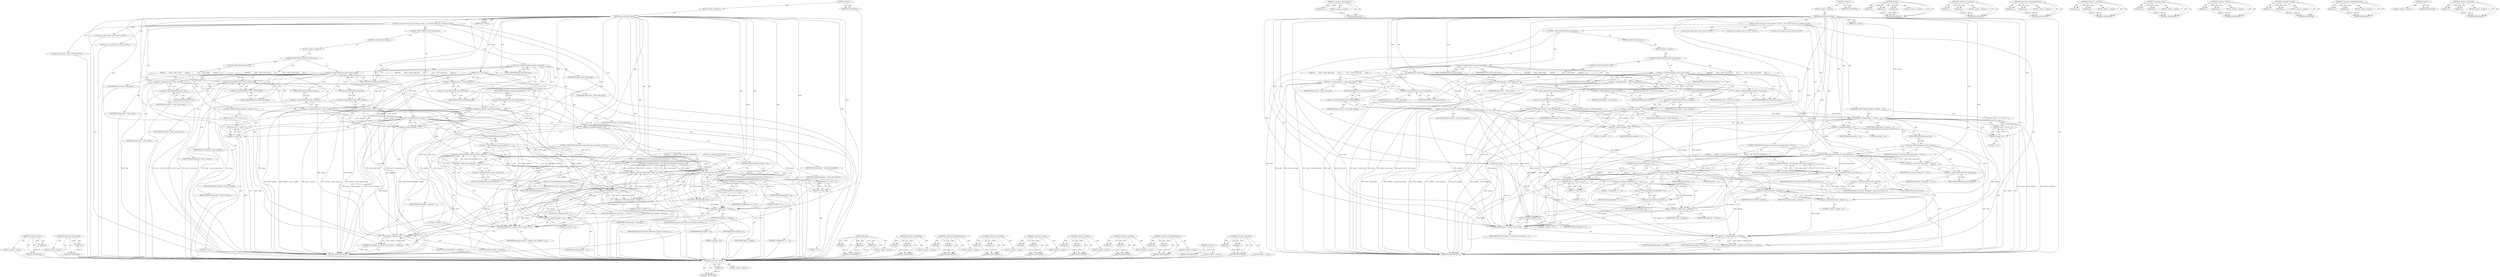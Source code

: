 digraph "&lt;operator&gt;.logicalAnd" {
vulnerable_169 [label=<(METHOD,&lt;operator&gt;.minus)>];
vulnerable_170 [label=<(PARAM,p1)>];
vulnerable_171 [label=<(BLOCK,&lt;empty&gt;,&lt;empty&gt;)>];
vulnerable_172 [label=<(METHOD_RETURN,ANY)>];
vulnerable_193 [label=<(METHOD,&lt;operator&gt;.postIncrement)>];
vulnerable_194 [label=<(PARAM,p1)>];
vulnerable_195 [label=<(BLOCK,&lt;empty&gt;,&lt;empty&gt;)>];
vulnerable_196 [label=<(METHOD_RETURN,ANY)>];
vulnerable_6 [label=<(METHOD,&lt;global&gt;)<SUB>1</SUB>>];
vulnerable_7 [label=<(BLOCK,&lt;empty&gt;,&lt;empty&gt;)<SUB>1</SUB>>];
vulnerable_8 [label=<(METHOD,get_node_path_locked)<SUB>1</SUB>>];
vulnerable_9 [label=<(PARAM,struct node* node)<SUB>1</SUB>>];
vulnerable_10 [label=<(PARAM,char* buf)<SUB>1</SUB>>];
vulnerable_11 [label=<(PARAM,size_t bufsize)<SUB>1</SUB>>];
vulnerable_12 [label=<(BLOCK,{
 const char* name;
 size_t namelen;
 if (node...,{
 const char* name;
 size_t namelen;
 if (node...)<SUB>1</SUB>>];
vulnerable_13 [label="<(LOCAL,const char* name: char*)<SUB>2</SUB>>"];
vulnerable_14 [label="<(LOCAL,size_t namelen: size_t)<SUB>3</SUB>>"];
vulnerable_15 [label=<(CONTROL_STRUCTURE,IF,if (node-&gt;graft_path))<SUB>4</SUB>>];
vulnerable_16 [label=<(&lt;operator&gt;.indirectFieldAccess,node-&gt;graft_path)<SUB>4</SUB>>];
vulnerable_17 [label=<(IDENTIFIER,node,if (node-&gt;graft_path))<SUB>4</SUB>>];
vulnerable_18 [label=<(FIELD_IDENTIFIER,graft_path,graft_path)<SUB>4</SUB>>];
vulnerable_19 [label=<(BLOCK,{
        name = node-&gt;graft_path;
        name...,{
        name = node-&gt;graft_path;
        name...)<SUB>4</SUB>>];
vulnerable_20 [label=<(&lt;operator&gt;.assignment,name = node-&gt;graft_path)<SUB>5</SUB>>];
vulnerable_21 [label=<(IDENTIFIER,name,name = node-&gt;graft_path)<SUB>5</SUB>>];
vulnerable_22 [label=<(&lt;operator&gt;.indirectFieldAccess,node-&gt;graft_path)<SUB>5</SUB>>];
vulnerable_23 [label=<(IDENTIFIER,node,name = node-&gt;graft_path)<SUB>5</SUB>>];
vulnerable_24 [label=<(FIELD_IDENTIFIER,graft_path,graft_path)<SUB>5</SUB>>];
vulnerable_25 [label=<(&lt;operator&gt;.assignment,namelen = node-&gt;graft_pathlen)<SUB>6</SUB>>];
vulnerable_26 [label=<(IDENTIFIER,namelen,namelen = node-&gt;graft_pathlen)<SUB>6</SUB>>];
vulnerable_27 [label=<(&lt;operator&gt;.indirectFieldAccess,node-&gt;graft_pathlen)<SUB>6</SUB>>];
vulnerable_28 [label=<(IDENTIFIER,node,namelen = node-&gt;graft_pathlen)<SUB>6</SUB>>];
vulnerable_29 [label=<(FIELD_IDENTIFIER,graft_pathlen,graft_pathlen)<SUB>6</SUB>>];
vulnerable_30 [label=<(CONTROL_STRUCTURE,ELSE,else)<SUB>7</SUB>>];
vulnerable_31 [label=<(BLOCK,&lt;empty&gt;,&lt;empty&gt;)<SUB>7</SUB>>];
vulnerable_32 [label=<(CONTROL_STRUCTURE,IF,if (node-&gt;actual_name))<SUB>7</SUB>>];
vulnerable_33 [label=<(&lt;operator&gt;.indirectFieldAccess,node-&gt;actual_name)<SUB>7</SUB>>];
vulnerable_34 [label=<(IDENTIFIER,node,if (node-&gt;actual_name))<SUB>7</SUB>>];
vulnerable_35 [label=<(FIELD_IDENTIFIER,actual_name,actual_name)<SUB>7</SUB>>];
vulnerable_36 [label=<(BLOCK,{
        name = node-&gt;actual_name;
        nam...,{
        name = node-&gt;actual_name;
        nam...)<SUB>7</SUB>>];
vulnerable_37 [label=<(&lt;operator&gt;.assignment,name = node-&gt;actual_name)<SUB>8</SUB>>];
vulnerable_38 [label=<(IDENTIFIER,name,name = node-&gt;actual_name)<SUB>8</SUB>>];
vulnerable_39 [label=<(&lt;operator&gt;.indirectFieldAccess,node-&gt;actual_name)<SUB>8</SUB>>];
vulnerable_40 [label=<(IDENTIFIER,node,name = node-&gt;actual_name)<SUB>8</SUB>>];
vulnerable_41 [label=<(FIELD_IDENTIFIER,actual_name,actual_name)<SUB>8</SUB>>];
vulnerable_42 [label=<(&lt;operator&gt;.assignment,namelen = node-&gt;namelen)<SUB>9</SUB>>];
vulnerable_43 [label=<(IDENTIFIER,namelen,namelen = node-&gt;namelen)<SUB>9</SUB>>];
vulnerable_44 [label=<(&lt;operator&gt;.indirectFieldAccess,node-&gt;namelen)<SUB>9</SUB>>];
vulnerable_45 [label=<(IDENTIFIER,node,namelen = node-&gt;namelen)<SUB>9</SUB>>];
vulnerable_46 [label=<(FIELD_IDENTIFIER,namelen,namelen)<SUB>9</SUB>>];
vulnerable_47 [label=<(CONTROL_STRUCTURE,ELSE,else)<SUB>10</SUB>>];
vulnerable_48 [label=<(BLOCK,{
        name = node-&gt;name;
        namelen = ...,{
        name = node-&gt;name;
        namelen = ...)<SUB>10</SUB>>];
vulnerable_49 [label=<(&lt;operator&gt;.assignment,name = node-&gt;name)<SUB>11</SUB>>];
vulnerable_50 [label=<(IDENTIFIER,name,name = node-&gt;name)<SUB>11</SUB>>];
vulnerable_51 [label=<(&lt;operator&gt;.indirectFieldAccess,node-&gt;name)<SUB>11</SUB>>];
vulnerable_52 [label=<(IDENTIFIER,node,name = node-&gt;name)<SUB>11</SUB>>];
vulnerable_53 [label=<(FIELD_IDENTIFIER,name,name)<SUB>11</SUB>>];
vulnerable_54 [label=<(&lt;operator&gt;.assignment,namelen = node-&gt;namelen)<SUB>12</SUB>>];
vulnerable_55 [label=<(IDENTIFIER,namelen,namelen = node-&gt;namelen)<SUB>12</SUB>>];
vulnerable_56 [label=<(&lt;operator&gt;.indirectFieldAccess,node-&gt;namelen)<SUB>12</SUB>>];
vulnerable_57 [label=<(IDENTIFIER,node,namelen = node-&gt;namelen)<SUB>12</SUB>>];
vulnerable_58 [label=<(FIELD_IDENTIFIER,namelen,namelen)<SUB>12</SUB>>];
vulnerable_59 [label=<(CONTROL_STRUCTURE,IF,if (bufsize &lt; namelen + 1))<SUB>15</SUB>>];
vulnerable_60 [label=<(&lt;operator&gt;.lessThan,bufsize &lt; namelen + 1)<SUB>15</SUB>>];
vulnerable_61 [label=<(IDENTIFIER,bufsize,bufsize &lt; namelen + 1)<SUB>15</SUB>>];
vulnerable_62 [label=<(&lt;operator&gt;.addition,namelen + 1)<SUB>15</SUB>>];
vulnerable_63 [label=<(IDENTIFIER,namelen,namelen + 1)<SUB>15</SUB>>];
vulnerable_64 [label=<(LITERAL,1,namelen + 1)<SUB>15</SUB>>];
vulnerable_65 [label=<(BLOCK,{
 return -1;
 },{
 return -1;
 })<SUB>15</SUB>>];
vulnerable_66 [label=<(RETURN,return -1;,return -1;)<SUB>16</SUB>>];
vulnerable_67 [label=<(&lt;operator&gt;.minus,-1)<SUB>16</SUB>>];
vulnerable_68 [label=<(LITERAL,1,-1)<SUB>16</SUB>>];
vulnerable_69 [label="<(LOCAL,ssize_t pathlen: ssize_t)<SUB>20</SUB>>"];
vulnerable_70 [label=<(&lt;operator&gt;.assignment,pathlen = 0)<SUB>20</SUB>>];
vulnerable_71 [label=<(IDENTIFIER,pathlen,pathlen = 0)<SUB>20</SUB>>];
vulnerable_72 [label=<(LITERAL,0,pathlen = 0)<SUB>20</SUB>>];
vulnerable_73 [label=<(CONTROL_STRUCTURE,IF,if (node-&gt;parent &amp;&amp; node-&gt;graft_path == NULL))<SUB>21</SUB>>];
vulnerable_74 [label=<(&lt;operator&gt;.logicalAnd,node-&gt;parent &amp;&amp; node-&gt;graft_path == NULL)<SUB>21</SUB>>];
vulnerable_75 [label=<(&lt;operator&gt;.indirectFieldAccess,node-&gt;parent)<SUB>21</SUB>>];
vulnerable_76 [label=<(IDENTIFIER,node,node-&gt;parent &amp;&amp; node-&gt;graft_path == NULL)<SUB>21</SUB>>];
vulnerable_77 [label=<(FIELD_IDENTIFIER,parent,parent)<SUB>21</SUB>>];
vulnerable_78 [label=<(&lt;operator&gt;.equals,node-&gt;graft_path == NULL)<SUB>21</SUB>>];
vulnerable_79 [label=<(&lt;operator&gt;.indirectFieldAccess,node-&gt;graft_path)<SUB>21</SUB>>];
vulnerable_80 [label=<(IDENTIFIER,node,node-&gt;graft_path == NULL)<SUB>21</SUB>>];
vulnerable_81 [label=<(FIELD_IDENTIFIER,graft_path,graft_path)<SUB>21</SUB>>];
vulnerable_82 [label=<(IDENTIFIER,NULL,node-&gt;graft_path == NULL)<SUB>21</SUB>>];
vulnerable_83 [label=<(BLOCK,{
        pathlen = get_node_path_locked(node-&gt;...,{
        pathlen = get_node_path_locked(node-&gt;...)<SUB>21</SUB>>];
vulnerable_84 [label=<(&lt;operator&gt;.assignment,pathlen = get_node_path_locked(node-&gt;parent, bu...)<SUB>22</SUB>>];
vulnerable_85 [label=<(IDENTIFIER,pathlen,pathlen = get_node_path_locked(node-&gt;parent, bu...)<SUB>22</SUB>>];
vulnerable_86 [label=<(get_node_path_locked,get_node_path_locked(node-&gt;parent, buf, bufsize...)<SUB>22</SUB>>];
vulnerable_87 [label=<(&lt;operator&gt;.indirectFieldAccess,node-&gt;parent)<SUB>22</SUB>>];
vulnerable_88 [label=<(IDENTIFIER,node,get_node_path_locked(node-&gt;parent, buf, bufsize...)<SUB>22</SUB>>];
vulnerable_89 [label=<(FIELD_IDENTIFIER,parent,parent)<SUB>22</SUB>>];
vulnerable_90 [label=<(IDENTIFIER,buf,get_node_path_locked(node-&gt;parent, buf, bufsize...)<SUB>22</SUB>>];
vulnerable_91 [label=<(&lt;operator&gt;.subtraction,bufsize - namelen - 2)<SUB>22</SUB>>];
vulnerable_92 [label=<(&lt;operator&gt;.subtraction,bufsize - namelen)<SUB>22</SUB>>];
vulnerable_93 [label=<(IDENTIFIER,bufsize,bufsize - namelen)<SUB>22</SUB>>];
vulnerable_94 [label=<(IDENTIFIER,namelen,bufsize - namelen)<SUB>22</SUB>>];
vulnerable_95 [label=<(LITERAL,2,bufsize - namelen - 2)<SUB>22</SUB>>];
vulnerable_96 [label=<(CONTROL_STRUCTURE,IF,if (pathlen &lt; 0))<SUB>23</SUB>>];
vulnerable_97 [label=<(&lt;operator&gt;.lessThan,pathlen &lt; 0)<SUB>23</SUB>>];
vulnerable_98 [label=<(IDENTIFIER,pathlen,pathlen &lt; 0)<SUB>23</SUB>>];
vulnerable_99 [label=<(LITERAL,0,pathlen &lt; 0)<SUB>23</SUB>>];
vulnerable_100 [label=<(BLOCK,{
             return -1;
         },{
             return -1;
         })<SUB>23</SUB>>];
vulnerable_101 [label=<(RETURN,return -1;,return -1;)<SUB>24</SUB>>];
vulnerable_102 [label=<(&lt;operator&gt;.minus,-1)<SUB>24</SUB>>];
vulnerable_103 [label=<(LITERAL,1,-1)<SUB>24</SUB>>];
vulnerable_104 [label=<(&lt;operator&gt;.assignment,buf[pathlen++] = '/')<SUB>26</SUB>>];
vulnerable_105 [label=<(&lt;operator&gt;.indirectIndexAccess,buf[pathlen++])<SUB>26</SUB>>];
vulnerable_106 [label=<(IDENTIFIER,buf,buf[pathlen++] = '/')<SUB>26</SUB>>];
vulnerable_107 [label=<(&lt;operator&gt;.postIncrement,pathlen++)<SUB>26</SUB>>];
vulnerable_108 [label=<(IDENTIFIER,pathlen,pathlen++)<SUB>26</SUB>>];
vulnerable_109 [label=<(LITERAL,'/',buf[pathlen++] = '/')<SUB>26</SUB>>];
vulnerable_110 [label=<(memcpy,memcpy(buf + pathlen, name, namelen + 1))<SUB>29</SUB>>];
vulnerable_111 [label=<(&lt;operator&gt;.addition,buf + pathlen)<SUB>29</SUB>>];
vulnerable_112 [label=<(IDENTIFIER,buf,buf + pathlen)<SUB>29</SUB>>];
vulnerable_113 [label=<(IDENTIFIER,pathlen,buf + pathlen)<SUB>29</SUB>>];
vulnerable_114 [label=<(IDENTIFIER,name,memcpy(buf + pathlen, name, namelen + 1))<SUB>29</SUB>>];
vulnerable_115 [label=<(&lt;operator&gt;.addition,namelen + 1)<SUB>29</SUB>>];
vulnerable_116 [label=<(IDENTIFIER,namelen,namelen + 1)<SUB>29</SUB>>];
vulnerable_117 [label=<(LITERAL,1,namelen + 1)<SUB>29</SUB>>];
vulnerable_118 [label=<(RETURN,return pathlen + namelen;,return pathlen + namelen;)<SUB>30</SUB>>];
vulnerable_119 [label=<(&lt;operator&gt;.addition,pathlen + namelen)<SUB>30</SUB>>];
vulnerable_120 [label=<(IDENTIFIER,pathlen,pathlen + namelen)<SUB>30</SUB>>];
vulnerable_121 [label=<(IDENTIFIER,namelen,pathlen + namelen)<SUB>30</SUB>>];
vulnerable_122 [label=<(METHOD_RETURN,ssize_t)<SUB>1</SUB>>];
vulnerable_124 [label=<(METHOD_RETURN,ANY)<SUB>1</SUB>>];
vulnerable_197 [label=<(METHOD,memcpy)>];
vulnerable_198 [label=<(PARAM,p1)>];
vulnerable_199 [label=<(PARAM,p2)>];
vulnerable_200 [label=<(PARAM,p3)>];
vulnerable_201 [label=<(BLOCK,&lt;empty&gt;,&lt;empty&gt;)>];
vulnerable_202 [label=<(METHOD_RETURN,ANY)>];
vulnerable_154 [label=<(METHOD,&lt;operator&gt;.assignment)>];
vulnerable_155 [label=<(PARAM,p1)>];
vulnerable_156 [label=<(PARAM,p2)>];
vulnerable_157 [label=<(BLOCK,&lt;empty&gt;,&lt;empty&gt;)>];
vulnerable_158 [label=<(METHOD_RETURN,ANY)>];
vulnerable_188 [label=<(METHOD,&lt;operator&gt;.indirectIndexAccess)>];
vulnerable_189 [label=<(PARAM,p1)>];
vulnerable_190 [label=<(PARAM,p2)>];
vulnerable_191 [label=<(BLOCK,&lt;empty&gt;,&lt;empty&gt;)>];
vulnerable_192 [label=<(METHOD_RETURN,ANY)>];
vulnerable_183 [label=<(METHOD,&lt;operator&gt;.subtraction)>];
vulnerable_184 [label=<(PARAM,p1)>];
vulnerable_185 [label=<(PARAM,p2)>];
vulnerable_186 [label=<(BLOCK,&lt;empty&gt;,&lt;empty&gt;)>];
vulnerable_187 [label=<(METHOD_RETURN,ANY)>];
vulnerable_178 [label=<(METHOD,&lt;operator&gt;.equals)>];
vulnerable_179 [label=<(PARAM,p1)>];
vulnerable_180 [label=<(PARAM,p2)>];
vulnerable_181 [label=<(BLOCK,&lt;empty&gt;,&lt;empty&gt;)>];
vulnerable_182 [label=<(METHOD_RETURN,ANY)>];
vulnerable_164 [label=<(METHOD,&lt;operator&gt;.addition)>];
vulnerable_165 [label=<(PARAM,p1)>];
vulnerable_166 [label=<(PARAM,p2)>];
vulnerable_167 [label=<(BLOCK,&lt;empty&gt;,&lt;empty&gt;)>];
vulnerable_168 [label=<(METHOD_RETURN,ANY)>];
vulnerable_159 [label=<(METHOD,&lt;operator&gt;.lessThan)>];
vulnerable_160 [label=<(PARAM,p1)>];
vulnerable_161 [label=<(PARAM,p2)>];
vulnerable_162 [label=<(BLOCK,&lt;empty&gt;,&lt;empty&gt;)>];
vulnerable_163 [label=<(METHOD_RETURN,ANY)>];
vulnerable_149 [label=<(METHOD,&lt;operator&gt;.indirectFieldAccess)>];
vulnerable_150 [label=<(PARAM,p1)>];
vulnerable_151 [label=<(PARAM,p2)>];
vulnerable_152 [label=<(BLOCK,&lt;empty&gt;,&lt;empty&gt;)>];
vulnerable_153 [label=<(METHOD_RETURN,ANY)>];
vulnerable_143 [label=<(METHOD,&lt;global&gt;)<SUB>1</SUB>>];
vulnerable_144 [label=<(BLOCK,&lt;empty&gt;,&lt;empty&gt;)>];
vulnerable_145 [label=<(METHOD_RETURN,ANY)>];
vulnerable_173 [label=<(METHOD,&lt;operator&gt;.logicalAnd)>];
vulnerable_174 [label=<(PARAM,p1)>];
vulnerable_175 [label=<(PARAM,p2)>];
vulnerable_176 [label=<(BLOCK,&lt;empty&gt;,&lt;empty&gt;)>];
vulnerable_177 [label=<(METHOD_RETURN,ANY)>];
fixed_169 [label=<(METHOD,&lt;operator&gt;.minus)>];
fixed_170 [label=<(PARAM,p1)>];
fixed_171 [label=<(BLOCK,&lt;empty&gt;,&lt;empty&gt;)>];
fixed_172 [label=<(METHOD_RETURN,ANY)>];
fixed_193 [label=<(METHOD,&lt;operator&gt;.postIncrement)>];
fixed_194 [label=<(PARAM,p1)>];
fixed_195 [label=<(BLOCK,&lt;empty&gt;,&lt;empty&gt;)>];
fixed_196 [label=<(METHOD_RETURN,ANY)>];
fixed_6 [label=<(METHOD,&lt;global&gt;)<SUB>1</SUB>>];
fixed_7 [label=<(BLOCK,&lt;empty&gt;,&lt;empty&gt;)<SUB>1</SUB>>];
fixed_8 [label=<(METHOD,get_node_path_locked)<SUB>1</SUB>>];
fixed_9 [label=<(PARAM,struct node* node)<SUB>1</SUB>>];
fixed_10 [label=<(PARAM,char* buf)<SUB>1</SUB>>];
fixed_11 [label=<(PARAM,size_t bufsize)<SUB>1</SUB>>];
fixed_12 [label=<(BLOCK,{
 const char* name;
 size_t namelen;
 if (node...,{
 const char* name;
 size_t namelen;
 if (node...)<SUB>1</SUB>>];
fixed_13 [label="<(LOCAL,const char* name: char*)<SUB>2</SUB>>"];
fixed_14 [label="<(LOCAL,size_t namelen: size_t)<SUB>3</SUB>>"];
fixed_15 [label=<(CONTROL_STRUCTURE,IF,if (node-&gt;graft_path))<SUB>4</SUB>>];
fixed_16 [label=<(&lt;operator&gt;.indirectFieldAccess,node-&gt;graft_path)<SUB>4</SUB>>];
fixed_17 [label=<(IDENTIFIER,node,if (node-&gt;graft_path))<SUB>4</SUB>>];
fixed_18 [label=<(FIELD_IDENTIFIER,graft_path,graft_path)<SUB>4</SUB>>];
fixed_19 [label=<(BLOCK,{
        name = node-&gt;graft_path;
        name...,{
        name = node-&gt;graft_path;
        name...)<SUB>4</SUB>>];
fixed_20 [label=<(&lt;operator&gt;.assignment,name = node-&gt;graft_path)<SUB>5</SUB>>];
fixed_21 [label=<(IDENTIFIER,name,name = node-&gt;graft_path)<SUB>5</SUB>>];
fixed_22 [label=<(&lt;operator&gt;.indirectFieldAccess,node-&gt;graft_path)<SUB>5</SUB>>];
fixed_23 [label=<(IDENTIFIER,node,name = node-&gt;graft_path)<SUB>5</SUB>>];
fixed_24 [label=<(FIELD_IDENTIFIER,graft_path,graft_path)<SUB>5</SUB>>];
fixed_25 [label=<(&lt;operator&gt;.assignment,namelen = node-&gt;graft_pathlen)<SUB>6</SUB>>];
fixed_26 [label=<(IDENTIFIER,namelen,namelen = node-&gt;graft_pathlen)<SUB>6</SUB>>];
fixed_27 [label=<(&lt;operator&gt;.indirectFieldAccess,node-&gt;graft_pathlen)<SUB>6</SUB>>];
fixed_28 [label=<(IDENTIFIER,node,namelen = node-&gt;graft_pathlen)<SUB>6</SUB>>];
fixed_29 [label=<(FIELD_IDENTIFIER,graft_pathlen,graft_pathlen)<SUB>6</SUB>>];
fixed_30 [label=<(CONTROL_STRUCTURE,ELSE,else)<SUB>7</SUB>>];
fixed_31 [label=<(BLOCK,&lt;empty&gt;,&lt;empty&gt;)<SUB>7</SUB>>];
fixed_32 [label=<(CONTROL_STRUCTURE,IF,if (node-&gt;actual_name))<SUB>7</SUB>>];
fixed_33 [label=<(&lt;operator&gt;.indirectFieldAccess,node-&gt;actual_name)<SUB>7</SUB>>];
fixed_34 [label=<(IDENTIFIER,node,if (node-&gt;actual_name))<SUB>7</SUB>>];
fixed_35 [label=<(FIELD_IDENTIFIER,actual_name,actual_name)<SUB>7</SUB>>];
fixed_36 [label=<(BLOCK,{
        name = node-&gt;actual_name;
        nam...,{
        name = node-&gt;actual_name;
        nam...)<SUB>7</SUB>>];
fixed_37 [label=<(&lt;operator&gt;.assignment,name = node-&gt;actual_name)<SUB>8</SUB>>];
fixed_38 [label=<(IDENTIFIER,name,name = node-&gt;actual_name)<SUB>8</SUB>>];
fixed_39 [label=<(&lt;operator&gt;.indirectFieldAccess,node-&gt;actual_name)<SUB>8</SUB>>];
fixed_40 [label=<(IDENTIFIER,node,name = node-&gt;actual_name)<SUB>8</SUB>>];
fixed_41 [label=<(FIELD_IDENTIFIER,actual_name,actual_name)<SUB>8</SUB>>];
fixed_42 [label=<(&lt;operator&gt;.assignment,namelen = node-&gt;namelen)<SUB>9</SUB>>];
fixed_43 [label=<(IDENTIFIER,namelen,namelen = node-&gt;namelen)<SUB>9</SUB>>];
fixed_44 [label=<(&lt;operator&gt;.indirectFieldAccess,node-&gt;namelen)<SUB>9</SUB>>];
fixed_45 [label=<(IDENTIFIER,node,namelen = node-&gt;namelen)<SUB>9</SUB>>];
fixed_46 [label=<(FIELD_IDENTIFIER,namelen,namelen)<SUB>9</SUB>>];
fixed_47 [label=<(CONTROL_STRUCTURE,ELSE,else)<SUB>10</SUB>>];
fixed_48 [label=<(BLOCK,{
        name = node-&gt;name;
        namelen = ...,{
        name = node-&gt;name;
        namelen = ...)<SUB>10</SUB>>];
fixed_49 [label=<(&lt;operator&gt;.assignment,name = node-&gt;name)<SUB>11</SUB>>];
fixed_50 [label=<(IDENTIFIER,name,name = node-&gt;name)<SUB>11</SUB>>];
fixed_51 [label=<(&lt;operator&gt;.indirectFieldAccess,node-&gt;name)<SUB>11</SUB>>];
fixed_52 [label=<(IDENTIFIER,node,name = node-&gt;name)<SUB>11</SUB>>];
fixed_53 [label=<(FIELD_IDENTIFIER,name,name)<SUB>11</SUB>>];
fixed_54 [label=<(&lt;operator&gt;.assignment,namelen = node-&gt;namelen)<SUB>12</SUB>>];
fixed_55 [label=<(IDENTIFIER,namelen,namelen = node-&gt;namelen)<SUB>12</SUB>>];
fixed_56 [label=<(&lt;operator&gt;.indirectFieldAccess,node-&gt;namelen)<SUB>12</SUB>>];
fixed_57 [label=<(IDENTIFIER,node,namelen = node-&gt;namelen)<SUB>12</SUB>>];
fixed_58 [label=<(FIELD_IDENTIFIER,namelen,namelen)<SUB>12</SUB>>];
fixed_59 [label=<(CONTROL_STRUCTURE,IF,if (bufsize &lt; namelen + 1))<SUB>15</SUB>>];
fixed_60 [label=<(&lt;operator&gt;.lessThan,bufsize &lt; namelen + 1)<SUB>15</SUB>>];
fixed_61 [label=<(IDENTIFIER,bufsize,bufsize &lt; namelen + 1)<SUB>15</SUB>>];
fixed_62 [label=<(&lt;operator&gt;.addition,namelen + 1)<SUB>15</SUB>>];
fixed_63 [label=<(IDENTIFIER,namelen,namelen + 1)<SUB>15</SUB>>];
fixed_64 [label=<(LITERAL,1,namelen + 1)<SUB>15</SUB>>];
fixed_65 [label=<(BLOCK,{
 return -1;
 },{
 return -1;
 })<SUB>15</SUB>>];
fixed_66 [label=<(RETURN,return -1;,return -1;)<SUB>16</SUB>>];
fixed_67 [label=<(&lt;operator&gt;.minus,-1)<SUB>16</SUB>>];
fixed_68 [label=<(LITERAL,1,-1)<SUB>16</SUB>>];
fixed_69 [label="<(LOCAL,ssize_t pathlen: ssize_t)<SUB>20</SUB>>"];
fixed_70 [label=<(&lt;operator&gt;.assignment,pathlen = 0)<SUB>20</SUB>>];
fixed_71 [label=<(IDENTIFIER,pathlen,pathlen = 0)<SUB>20</SUB>>];
fixed_72 [label=<(LITERAL,0,pathlen = 0)<SUB>20</SUB>>];
fixed_73 [label=<(CONTROL_STRUCTURE,IF,if (node-&gt;parent &amp;&amp; node-&gt;graft_path == NULL))<SUB>21</SUB>>];
fixed_74 [label=<(&lt;operator&gt;.logicalAnd,node-&gt;parent &amp;&amp; node-&gt;graft_path == NULL)<SUB>21</SUB>>];
fixed_75 [label=<(&lt;operator&gt;.indirectFieldAccess,node-&gt;parent)<SUB>21</SUB>>];
fixed_76 [label=<(IDENTIFIER,node,node-&gt;parent &amp;&amp; node-&gt;graft_path == NULL)<SUB>21</SUB>>];
fixed_77 [label=<(FIELD_IDENTIFIER,parent,parent)<SUB>21</SUB>>];
fixed_78 [label=<(&lt;operator&gt;.equals,node-&gt;graft_path == NULL)<SUB>21</SUB>>];
fixed_79 [label=<(&lt;operator&gt;.indirectFieldAccess,node-&gt;graft_path)<SUB>21</SUB>>];
fixed_80 [label=<(IDENTIFIER,node,node-&gt;graft_path == NULL)<SUB>21</SUB>>];
fixed_81 [label=<(FIELD_IDENTIFIER,graft_path,graft_path)<SUB>21</SUB>>];
fixed_82 [label=<(IDENTIFIER,NULL,node-&gt;graft_path == NULL)<SUB>21</SUB>>];
fixed_83 [label=<(BLOCK,{
        pathlen = get_node_path_locked(node-&gt;...,{
        pathlen = get_node_path_locked(node-&gt;...)<SUB>21</SUB>>];
fixed_84 [label=<(&lt;operator&gt;.assignment,pathlen = get_node_path_locked(node-&gt;parent, bu...)<SUB>22</SUB>>];
fixed_85 [label=<(IDENTIFIER,pathlen,pathlen = get_node_path_locked(node-&gt;parent, bu...)<SUB>22</SUB>>];
fixed_86 [label=<(get_node_path_locked,get_node_path_locked(node-&gt;parent, buf, bufsize...)<SUB>22</SUB>>];
fixed_87 [label=<(&lt;operator&gt;.indirectFieldAccess,node-&gt;parent)<SUB>22</SUB>>];
fixed_88 [label=<(IDENTIFIER,node,get_node_path_locked(node-&gt;parent, buf, bufsize...)<SUB>22</SUB>>];
fixed_89 [label=<(FIELD_IDENTIFIER,parent,parent)<SUB>22</SUB>>];
fixed_90 [label=<(IDENTIFIER,buf,get_node_path_locked(node-&gt;parent, buf, bufsize...)<SUB>22</SUB>>];
fixed_91 [label=<(&lt;operator&gt;.subtraction,bufsize - namelen - 1)<SUB>22</SUB>>];
fixed_92 [label=<(&lt;operator&gt;.subtraction,bufsize - namelen)<SUB>22</SUB>>];
fixed_93 [label=<(IDENTIFIER,bufsize,bufsize - namelen)<SUB>22</SUB>>];
fixed_94 [label=<(IDENTIFIER,namelen,bufsize - namelen)<SUB>22</SUB>>];
fixed_95 [label=<(LITERAL,1,bufsize - namelen - 1)<SUB>22</SUB>>];
fixed_96 [label=<(CONTROL_STRUCTURE,IF,if (pathlen &lt; 0))<SUB>23</SUB>>];
fixed_97 [label=<(&lt;operator&gt;.lessThan,pathlen &lt; 0)<SUB>23</SUB>>];
fixed_98 [label=<(IDENTIFIER,pathlen,pathlen &lt; 0)<SUB>23</SUB>>];
fixed_99 [label=<(LITERAL,0,pathlen &lt; 0)<SUB>23</SUB>>];
fixed_100 [label=<(BLOCK,{
             return -1;
         },{
             return -1;
         })<SUB>23</SUB>>];
fixed_101 [label=<(RETURN,return -1;,return -1;)<SUB>24</SUB>>];
fixed_102 [label=<(&lt;operator&gt;.minus,-1)<SUB>24</SUB>>];
fixed_103 [label=<(LITERAL,1,-1)<SUB>24</SUB>>];
fixed_104 [label=<(&lt;operator&gt;.assignment,buf[pathlen++] = '/')<SUB>26</SUB>>];
fixed_105 [label=<(&lt;operator&gt;.indirectIndexAccess,buf[pathlen++])<SUB>26</SUB>>];
fixed_106 [label=<(IDENTIFIER,buf,buf[pathlen++] = '/')<SUB>26</SUB>>];
fixed_107 [label=<(&lt;operator&gt;.postIncrement,pathlen++)<SUB>26</SUB>>];
fixed_108 [label=<(IDENTIFIER,pathlen,pathlen++)<SUB>26</SUB>>];
fixed_109 [label=<(LITERAL,'/',buf[pathlen++] = '/')<SUB>26</SUB>>];
fixed_110 [label=<(memcpy,memcpy(buf + pathlen, name, namelen + 1))<SUB>29</SUB>>];
fixed_111 [label=<(&lt;operator&gt;.addition,buf + pathlen)<SUB>29</SUB>>];
fixed_112 [label=<(IDENTIFIER,buf,buf + pathlen)<SUB>29</SUB>>];
fixed_113 [label=<(IDENTIFIER,pathlen,buf + pathlen)<SUB>29</SUB>>];
fixed_114 [label=<(IDENTIFIER,name,memcpy(buf + pathlen, name, namelen + 1))<SUB>29</SUB>>];
fixed_115 [label=<(&lt;operator&gt;.addition,namelen + 1)<SUB>29</SUB>>];
fixed_116 [label=<(IDENTIFIER,namelen,namelen + 1)<SUB>29</SUB>>];
fixed_117 [label=<(LITERAL,1,namelen + 1)<SUB>29</SUB>>];
fixed_118 [label=<(RETURN,return pathlen + namelen;,return pathlen + namelen;)<SUB>30</SUB>>];
fixed_119 [label=<(&lt;operator&gt;.addition,pathlen + namelen)<SUB>30</SUB>>];
fixed_120 [label=<(IDENTIFIER,pathlen,pathlen + namelen)<SUB>30</SUB>>];
fixed_121 [label=<(IDENTIFIER,namelen,pathlen + namelen)<SUB>30</SUB>>];
fixed_122 [label=<(METHOD_RETURN,ssize_t)<SUB>1</SUB>>];
fixed_124 [label=<(METHOD_RETURN,ANY)<SUB>1</SUB>>];
fixed_197 [label=<(METHOD,memcpy)>];
fixed_198 [label=<(PARAM,p1)>];
fixed_199 [label=<(PARAM,p2)>];
fixed_200 [label=<(PARAM,p3)>];
fixed_201 [label=<(BLOCK,&lt;empty&gt;,&lt;empty&gt;)>];
fixed_202 [label=<(METHOD_RETURN,ANY)>];
fixed_154 [label=<(METHOD,&lt;operator&gt;.assignment)>];
fixed_155 [label=<(PARAM,p1)>];
fixed_156 [label=<(PARAM,p2)>];
fixed_157 [label=<(BLOCK,&lt;empty&gt;,&lt;empty&gt;)>];
fixed_158 [label=<(METHOD_RETURN,ANY)>];
fixed_188 [label=<(METHOD,&lt;operator&gt;.indirectIndexAccess)>];
fixed_189 [label=<(PARAM,p1)>];
fixed_190 [label=<(PARAM,p2)>];
fixed_191 [label=<(BLOCK,&lt;empty&gt;,&lt;empty&gt;)>];
fixed_192 [label=<(METHOD_RETURN,ANY)>];
fixed_183 [label=<(METHOD,&lt;operator&gt;.subtraction)>];
fixed_184 [label=<(PARAM,p1)>];
fixed_185 [label=<(PARAM,p2)>];
fixed_186 [label=<(BLOCK,&lt;empty&gt;,&lt;empty&gt;)>];
fixed_187 [label=<(METHOD_RETURN,ANY)>];
fixed_178 [label=<(METHOD,&lt;operator&gt;.equals)>];
fixed_179 [label=<(PARAM,p1)>];
fixed_180 [label=<(PARAM,p2)>];
fixed_181 [label=<(BLOCK,&lt;empty&gt;,&lt;empty&gt;)>];
fixed_182 [label=<(METHOD_RETURN,ANY)>];
fixed_164 [label=<(METHOD,&lt;operator&gt;.addition)>];
fixed_165 [label=<(PARAM,p1)>];
fixed_166 [label=<(PARAM,p2)>];
fixed_167 [label=<(BLOCK,&lt;empty&gt;,&lt;empty&gt;)>];
fixed_168 [label=<(METHOD_RETURN,ANY)>];
fixed_159 [label=<(METHOD,&lt;operator&gt;.lessThan)>];
fixed_160 [label=<(PARAM,p1)>];
fixed_161 [label=<(PARAM,p2)>];
fixed_162 [label=<(BLOCK,&lt;empty&gt;,&lt;empty&gt;)>];
fixed_163 [label=<(METHOD_RETURN,ANY)>];
fixed_149 [label=<(METHOD,&lt;operator&gt;.indirectFieldAccess)>];
fixed_150 [label=<(PARAM,p1)>];
fixed_151 [label=<(PARAM,p2)>];
fixed_152 [label=<(BLOCK,&lt;empty&gt;,&lt;empty&gt;)>];
fixed_153 [label=<(METHOD_RETURN,ANY)>];
fixed_143 [label=<(METHOD,&lt;global&gt;)<SUB>1</SUB>>];
fixed_144 [label=<(BLOCK,&lt;empty&gt;,&lt;empty&gt;)>];
fixed_145 [label=<(METHOD_RETURN,ANY)>];
fixed_173 [label=<(METHOD,&lt;operator&gt;.logicalAnd)>];
fixed_174 [label=<(PARAM,p1)>];
fixed_175 [label=<(PARAM,p2)>];
fixed_176 [label=<(BLOCK,&lt;empty&gt;,&lt;empty&gt;)>];
fixed_177 [label=<(METHOD_RETURN,ANY)>];
vulnerable_169 -> vulnerable_170  [key=0, label="AST: "];
vulnerable_169 -> vulnerable_170  [key=1, label="DDG: "];
vulnerable_169 -> vulnerable_171  [key=0, label="AST: "];
vulnerable_169 -> vulnerable_172  [key=0, label="AST: "];
vulnerable_169 -> vulnerable_172  [key=1, label="CFG: "];
vulnerable_170 -> vulnerable_172  [key=0, label="DDG: p1"];
vulnerable_171 -> fixed_169  [key=0];
vulnerable_172 -> fixed_169  [key=0];
vulnerable_193 -> vulnerable_194  [key=0, label="AST: "];
vulnerable_193 -> vulnerable_194  [key=1, label="DDG: "];
vulnerable_193 -> vulnerable_195  [key=0, label="AST: "];
vulnerable_193 -> vulnerable_196  [key=0, label="AST: "];
vulnerable_193 -> vulnerable_196  [key=1, label="CFG: "];
vulnerable_194 -> vulnerable_196  [key=0, label="DDG: p1"];
vulnerable_195 -> fixed_169  [key=0];
vulnerable_196 -> fixed_169  [key=0];
vulnerable_6 -> vulnerable_7  [key=0, label="AST: "];
vulnerable_6 -> vulnerable_124  [key=0, label="AST: "];
vulnerable_6 -> vulnerable_124  [key=1, label="CFG: "];
vulnerable_7 -> vulnerable_8  [key=0, label="AST: "];
vulnerable_8 -> vulnerable_9  [key=0, label="AST: "];
vulnerable_8 -> vulnerable_9  [key=1, label="DDG: "];
vulnerable_8 -> vulnerable_10  [key=0, label="AST: "];
vulnerable_8 -> vulnerable_10  [key=1, label="DDG: "];
vulnerable_8 -> vulnerable_11  [key=0, label="AST: "];
vulnerable_8 -> vulnerable_11  [key=1, label="DDG: "];
vulnerable_8 -> vulnerable_12  [key=0, label="AST: "];
vulnerable_8 -> vulnerable_122  [key=0, label="AST: "];
vulnerable_8 -> vulnerable_18  [key=0, label="CFG: "];
vulnerable_8 -> vulnerable_70  [key=0, label="DDG: "];
vulnerable_8 -> vulnerable_110  [key=0, label="DDG: "];
vulnerable_8 -> vulnerable_119  [key=0, label="DDG: "];
vulnerable_8 -> vulnerable_60  [key=0, label="DDG: "];
vulnerable_8 -> vulnerable_104  [key=0, label="DDG: "];
vulnerable_8 -> vulnerable_111  [key=0, label="DDG: "];
vulnerable_8 -> vulnerable_115  [key=0, label="DDG: "];
vulnerable_8 -> vulnerable_62  [key=0, label="DDG: "];
vulnerable_8 -> vulnerable_78  [key=0, label="DDG: "];
vulnerable_8 -> vulnerable_67  [key=0, label="DDG: "];
vulnerable_8 -> vulnerable_86  [key=0, label="DDG: "];
vulnerable_8 -> vulnerable_97  [key=0, label="DDG: "];
vulnerable_8 -> vulnerable_91  [key=0, label="DDG: "];
vulnerable_8 -> vulnerable_107  [key=0, label="DDG: "];
vulnerable_8 -> vulnerable_92  [key=0, label="DDG: "];
vulnerable_8 -> vulnerable_102  [key=0, label="DDG: "];
vulnerable_9 -> vulnerable_122  [key=0, label="DDG: node"];
vulnerable_9 -> vulnerable_20  [key=0, label="DDG: node"];
vulnerable_9 -> vulnerable_25  [key=0, label="DDG: node"];
vulnerable_9 -> vulnerable_74  [key=0, label="DDG: node"];
vulnerable_9 -> vulnerable_78  [key=0, label="DDG: node"];
vulnerable_9 -> vulnerable_86  [key=0, label="DDG: node"];
vulnerable_9 -> vulnerable_37  [key=0, label="DDG: node"];
vulnerable_9 -> vulnerable_42  [key=0, label="DDG: node"];
vulnerable_9 -> vulnerable_49  [key=0, label="DDG: node"];
vulnerable_9 -> vulnerable_54  [key=0, label="DDG: node"];
vulnerable_10 -> vulnerable_122  [key=0, label="DDG: buf"];
vulnerable_10 -> vulnerable_110  [key=0, label="DDG: buf"];
vulnerable_10 -> vulnerable_111  [key=0, label="DDG: buf"];
vulnerable_10 -> vulnerable_86  [key=0, label="DDG: buf"];
vulnerable_11 -> vulnerable_60  [key=0, label="DDG: bufsize"];
vulnerable_12 -> vulnerable_13  [key=0, label="AST: "];
vulnerable_12 -> vulnerable_14  [key=0, label="AST: "];
vulnerable_12 -> vulnerable_15  [key=0, label="AST: "];
vulnerable_12 -> vulnerable_59  [key=0, label="AST: "];
vulnerable_12 -> vulnerable_69  [key=0, label="AST: "];
vulnerable_12 -> vulnerable_70  [key=0, label="AST: "];
vulnerable_12 -> vulnerable_73  [key=0, label="AST: "];
vulnerable_12 -> vulnerable_110  [key=0, label="AST: "];
vulnerable_12 -> vulnerable_118  [key=0, label="AST: "];
vulnerable_13 -> fixed_169  [key=0];
vulnerable_14 -> fixed_169  [key=0];
vulnerable_15 -> vulnerable_16  [key=0, label="AST: "];
vulnerable_15 -> vulnerable_19  [key=0, label="AST: "];
vulnerable_15 -> vulnerable_30  [key=0, label="AST: "];
vulnerable_16 -> vulnerable_17  [key=0, label="AST: "];
vulnerable_16 -> vulnerable_18  [key=0, label="AST: "];
vulnerable_16 -> vulnerable_24  [key=0, label="CFG: "];
vulnerable_16 -> vulnerable_24  [key=1, label="CDG: "];
vulnerable_16 -> vulnerable_35  [key=0, label="CFG: "];
vulnerable_16 -> vulnerable_35  [key=1, label="CDG: "];
vulnerable_16 -> vulnerable_20  [key=0, label="CDG: "];
vulnerable_16 -> vulnerable_25  [key=0, label="CDG: "];
vulnerable_16 -> vulnerable_22  [key=0, label="CDG: "];
vulnerable_16 -> vulnerable_27  [key=0, label="CDG: "];
vulnerable_16 -> vulnerable_29  [key=0, label="CDG: "];
vulnerable_16 -> vulnerable_33  [key=0, label="CDG: "];
vulnerable_17 -> fixed_169  [key=0];
vulnerable_18 -> vulnerable_16  [key=0, label="CFG: "];
vulnerable_19 -> vulnerable_20  [key=0, label="AST: "];
vulnerable_19 -> vulnerable_25  [key=0, label="AST: "];
vulnerable_20 -> vulnerable_21  [key=0, label="AST: "];
vulnerable_20 -> vulnerable_22  [key=0, label="AST: "];
vulnerable_20 -> vulnerable_29  [key=0, label="CFG: "];
vulnerable_20 -> vulnerable_122  [key=0, label="DDG: name"];
vulnerable_20 -> vulnerable_122  [key=1, label="DDG: node-&gt;graft_path"];
vulnerable_20 -> vulnerable_122  [key=2, label="DDG: name = node-&gt;graft_path"];
vulnerable_20 -> vulnerable_110  [key=0, label="DDG: name"];
vulnerable_21 -> fixed_169  [key=0];
vulnerable_22 -> vulnerable_23  [key=0, label="AST: "];
vulnerable_22 -> vulnerable_24  [key=0, label="AST: "];
vulnerable_22 -> vulnerable_20  [key=0, label="CFG: "];
vulnerable_23 -> fixed_169  [key=0];
vulnerable_24 -> vulnerable_22  [key=0, label="CFG: "];
vulnerable_25 -> vulnerable_26  [key=0, label="AST: "];
vulnerable_25 -> vulnerable_27  [key=0, label="AST: "];
vulnerable_25 -> vulnerable_62  [key=0, label="CFG: "];
vulnerable_25 -> vulnerable_62  [key=1, label="DDG: namelen"];
vulnerable_25 -> vulnerable_122  [key=0, label="DDG: node-&gt;graft_pathlen"];
vulnerable_25 -> vulnerable_122  [key=1, label="DDG: namelen = node-&gt;graft_pathlen"];
vulnerable_25 -> vulnerable_110  [key=0, label="DDG: namelen"];
vulnerable_25 -> vulnerable_119  [key=0, label="DDG: namelen"];
vulnerable_25 -> vulnerable_60  [key=0, label="DDG: namelen"];
vulnerable_25 -> vulnerable_115  [key=0, label="DDG: namelen"];
vulnerable_25 -> vulnerable_92  [key=0, label="DDG: namelen"];
vulnerable_26 -> fixed_169  [key=0];
vulnerable_27 -> vulnerable_28  [key=0, label="AST: "];
vulnerable_27 -> vulnerable_29  [key=0, label="AST: "];
vulnerable_27 -> vulnerable_25  [key=0, label="CFG: "];
vulnerable_28 -> fixed_169  [key=0];
vulnerable_29 -> vulnerable_27  [key=0, label="CFG: "];
vulnerable_30 -> vulnerable_31  [key=0, label="AST: "];
vulnerable_31 -> vulnerable_32  [key=0, label="AST: "];
vulnerable_32 -> vulnerable_33  [key=0, label="AST: "];
vulnerable_32 -> vulnerable_36  [key=0, label="AST: "];
vulnerable_32 -> vulnerable_47  [key=0, label="AST: "];
vulnerable_33 -> vulnerable_34  [key=0, label="AST: "];
vulnerable_33 -> vulnerable_35  [key=0, label="AST: "];
vulnerable_33 -> vulnerable_41  [key=0, label="CFG: "];
vulnerable_33 -> vulnerable_41  [key=1, label="CDG: "];
vulnerable_33 -> vulnerable_53  [key=0, label="CFG: "];
vulnerable_33 -> vulnerable_53  [key=1, label="CDG: "];
vulnerable_33 -> vulnerable_49  [key=0, label="CDG: "];
vulnerable_33 -> vulnerable_42  [key=0, label="CDG: "];
vulnerable_33 -> vulnerable_51  [key=0, label="CDG: "];
vulnerable_33 -> vulnerable_37  [key=0, label="CDG: "];
vulnerable_33 -> vulnerable_46  [key=0, label="CDG: "];
vulnerable_33 -> vulnerable_56  [key=0, label="CDG: "];
vulnerable_33 -> vulnerable_44  [key=0, label="CDG: "];
vulnerable_33 -> vulnerable_54  [key=0, label="CDG: "];
vulnerable_33 -> vulnerable_58  [key=0, label="CDG: "];
vulnerable_33 -> vulnerable_39  [key=0, label="CDG: "];
vulnerable_34 -> fixed_169  [key=0];
vulnerable_35 -> vulnerable_33  [key=0, label="CFG: "];
vulnerable_36 -> vulnerable_37  [key=0, label="AST: "];
vulnerable_36 -> vulnerable_42  [key=0, label="AST: "];
vulnerable_37 -> vulnerable_38  [key=0, label="AST: "];
vulnerable_37 -> vulnerable_39  [key=0, label="AST: "];
vulnerable_37 -> vulnerable_46  [key=0, label="CFG: "];
vulnerable_37 -> vulnerable_122  [key=0, label="DDG: name"];
vulnerable_37 -> vulnerable_122  [key=1, label="DDG: node-&gt;actual_name"];
vulnerable_37 -> vulnerable_122  [key=2, label="DDG: name = node-&gt;actual_name"];
vulnerable_37 -> vulnerable_110  [key=0, label="DDG: name"];
vulnerable_38 -> fixed_169  [key=0];
vulnerable_39 -> vulnerable_40  [key=0, label="AST: "];
vulnerable_39 -> vulnerable_41  [key=0, label="AST: "];
vulnerable_39 -> vulnerable_37  [key=0, label="CFG: "];
vulnerable_40 -> fixed_169  [key=0];
vulnerable_41 -> vulnerable_39  [key=0, label="CFG: "];
vulnerable_42 -> vulnerable_43  [key=0, label="AST: "];
vulnerable_42 -> vulnerable_44  [key=0, label="AST: "];
vulnerable_42 -> vulnerable_62  [key=0, label="CFG: "];
vulnerable_42 -> vulnerable_62  [key=1, label="DDG: namelen"];
vulnerable_42 -> vulnerable_122  [key=0, label="DDG: node-&gt;namelen"];
vulnerable_42 -> vulnerable_122  [key=1, label="DDG: namelen = node-&gt;namelen"];
vulnerable_42 -> vulnerable_110  [key=0, label="DDG: namelen"];
vulnerable_42 -> vulnerable_119  [key=0, label="DDG: namelen"];
vulnerable_42 -> vulnerable_60  [key=0, label="DDG: namelen"];
vulnerable_42 -> vulnerable_115  [key=0, label="DDG: namelen"];
vulnerable_42 -> vulnerable_92  [key=0, label="DDG: namelen"];
vulnerable_43 -> fixed_169  [key=0];
vulnerable_44 -> vulnerable_45  [key=0, label="AST: "];
vulnerable_44 -> vulnerable_46  [key=0, label="AST: "];
vulnerable_44 -> vulnerable_42  [key=0, label="CFG: "];
vulnerable_45 -> fixed_169  [key=0];
vulnerable_46 -> vulnerable_44  [key=0, label="CFG: "];
vulnerable_47 -> vulnerable_48  [key=0, label="AST: "];
vulnerable_48 -> vulnerable_49  [key=0, label="AST: "];
vulnerable_48 -> vulnerable_54  [key=0, label="AST: "];
vulnerable_49 -> vulnerable_50  [key=0, label="AST: "];
vulnerable_49 -> vulnerable_51  [key=0, label="AST: "];
vulnerable_49 -> vulnerable_58  [key=0, label="CFG: "];
vulnerable_49 -> vulnerable_122  [key=0, label="DDG: name"];
vulnerable_49 -> vulnerable_122  [key=1, label="DDG: node-&gt;name"];
vulnerable_49 -> vulnerable_122  [key=2, label="DDG: name = node-&gt;name"];
vulnerable_49 -> vulnerable_110  [key=0, label="DDG: name"];
vulnerable_50 -> fixed_169  [key=0];
vulnerable_51 -> vulnerable_52  [key=0, label="AST: "];
vulnerable_51 -> vulnerable_53  [key=0, label="AST: "];
vulnerable_51 -> vulnerable_49  [key=0, label="CFG: "];
vulnerable_52 -> fixed_169  [key=0];
vulnerable_53 -> vulnerable_51  [key=0, label="CFG: "];
vulnerable_54 -> vulnerable_55  [key=0, label="AST: "];
vulnerable_54 -> vulnerable_56  [key=0, label="AST: "];
vulnerable_54 -> vulnerable_62  [key=0, label="CFG: "];
vulnerable_54 -> vulnerable_62  [key=1, label="DDG: namelen"];
vulnerable_54 -> vulnerable_122  [key=0, label="DDG: node-&gt;namelen"];
vulnerable_54 -> vulnerable_122  [key=1, label="DDG: namelen = node-&gt;namelen"];
vulnerable_54 -> vulnerable_110  [key=0, label="DDG: namelen"];
vulnerable_54 -> vulnerable_119  [key=0, label="DDG: namelen"];
vulnerable_54 -> vulnerable_60  [key=0, label="DDG: namelen"];
vulnerable_54 -> vulnerable_115  [key=0, label="DDG: namelen"];
vulnerable_54 -> vulnerable_92  [key=0, label="DDG: namelen"];
vulnerable_55 -> fixed_169  [key=0];
vulnerable_56 -> vulnerable_57  [key=0, label="AST: "];
vulnerable_56 -> vulnerable_58  [key=0, label="AST: "];
vulnerable_56 -> vulnerable_54  [key=0, label="CFG: "];
vulnerable_57 -> fixed_169  [key=0];
vulnerable_58 -> vulnerable_56  [key=0, label="CFG: "];
vulnerable_59 -> vulnerable_60  [key=0, label="AST: "];
vulnerable_59 -> vulnerable_65  [key=0, label="AST: "];
vulnerable_60 -> vulnerable_61  [key=0, label="AST: "];
vulnerable_60 -> vulnerable_62  [key=0, label="AST: "];
vulnerable_60 -> vulnerable_67  [key=0, label="CFG: "];
vulnerable_60 -> vulnerable_67  [key=1, label="CDG: "];
vulnerable_60 -> vulnerable_70  [key=0, label="CFG: "];
vulnerable_60 -> vulnerable_70  [key=1, label="CDG: "];
vulnerable_60 -> vulnerable_122  [key=0, label="DDG: bufsize"];
vulnerable_60 -> vulnerable_122  [key=1, label="DDG: namelen + 1"];
vulnerable_60 -> vulnerable_122  [key=2, label="DDG: bufsize &lt; namelen + 1"];
vulnerable_60 -> vulnerable_92  [key=0, label="DDG: bufsize"];
vulnerable_60 -> vulnerable_77  [key=0, label="CDG: "];
vulnerable_60 -> vulnerable_66  [key=0, label="CDG: "];
vulnerable_60 -> vulnerable_75  [key=0, label="CDG: "];
vulnerable_60 -> vulnerable_74  [key=0, label="CDG: "];
vulnerable_61 -> fixed_169  [key=0];
vulnerable_62 -> vulnerable_63  [key=0, label="AST: "];
vulnerable_62 -> vulnerable_64  [key=0, label="AST: "];
vulnerable_62 -> vulnerable_60  [key=0, label="CFG: "];
vulnerable_62 -> vulnerable_122  [key=0, label="DDG: namelen"];
vulnerable_63 -> fixed_169  [key=0];
vulnerable_64 -> fixed_169  [key=0];
vulnerable_65 -> vulnerable_66  [key=0, label="AST: "];
vulnerable_66 -> vulnerable_67  [key=0, label="AST: "];
vulnerable_66 -> vulnerable_122  [key=0, label="CFG: "];
vulnerable_66 -> vulnerable_122  [key=1, label="DDG: &lt;RET&gt;"];
vulnerable_67 -> vulnerable_68  [key=0, label="AST: "];
vulnerable_67 -> vulnerable_66  [key=0, label="CFG: "];
vulnerable_67 -> vulnerable_66  [key=1, label="DDG: -1"];
vulnerable_67 -> vulnerable_122  [key=0, label="DDG: -1"];
vulnerable_68 -> fixed_169  [key=0];
vulnerable_69 -> fixed_169  [key=0];
vulnerable_70 -> vulnerable_71  [key=0, label="AST: "];
vulnerable_70 -> vulnerable_72  [key=0, label="AST: "];
vulnerable_70 -> vulnerable_77  [key=0, label="CFG: "];
vulnerable_70 -> vulnerable_110  [key=0, label="DDG: pathlen"];
vulnerable_70 -> vulnerable_119  [key=0, label="DDG: pathlen"];
vulnerable_70 -> vulnerable_111  [key=0, label="DDG: pathlen"];
vulnerable_71 -> fixed_169  [key=0];
vulnerable_72 -> fixed_169  [key=0];
vulnerable_73 -> vulnerable_74  [key=0, label="AST: "];
vulnerable_73 -> vulnerable_83  [key=0, label="AST: "];
vulnerable_74 -> vulnerable_75  [key=0, label="AST: "];
vulnerable_74 -> vulnerable_78  [key=0, label="AST: "];
vulnerable_74 -> vulnerable_89  [key=0, label="CFG: "];
vulnerable_74 -> vulnerable_89  [key=1, label="CDG: "];
vulnerable_74 -> vulnerable_111  [key=0, label="CFG: "];
vulnerable_74 -> vulnerable_111  [key=1, label="CDG: "];
vulnerable_74 -> vulnerable_86  [key=0, label="DDG: node-&gt;parent"];
vulnerable_74 -> vulnerable_86  [key=1, label="CDG: "];
vulnerable_74 -> vulnerable_115  [key=0, label="CDG: "];
vulnerable_74 -> vulnerable_84  [key=0, label="CDG: "];
vulnerable_74 -> vulnerable_119  [key=0, label="CDG: "];
vulnerable_74 -> vulnerable_92  [key=0, label="CDG: "];
vulnerable_74 -> vulnerable_87  [key=0, label="CDG: "];
vulnerable_74 -> vulnerable_97  [key=0, label="CDG: "];
vulnerable_74 -> vulnerable_91  [key=0, label="CDG: "];
vulnerable_74 -> vulnerable_118  [key=0, label="CDG: "];
vulnerable_74 -> vulnerable_110  [key=0, label="CDG: "];
vulnerable_75 -> vulnerable_76  [key=0, label="AST: "];
vulnerable_75 -> vulnerable_77  [key=0, label="AST: "];
vulnerable_75 -> vulnerable_74  [key=0, label="CFG: "];
vulnerable_75 -> vulnerable_81  [key=0, label="CFG: "];
vulnerable_75 -> vulnerable_81  [key=1, label="CDG: "];
vulnerable_75 -> vulnerable_79  [key=0, label="CDG: "];
vulnerable_75 -> vulnerable_78  [key=0, label="CDG: "];
vulnerable_76 -> fixed_169  [key=0];
vulnerable_77 -> vulnerable_75  [key=0, label="CFG: "];
vulnerable_78 -> vulnerable_79  [key=0, label="AST: "];
vulnerable_78 -> vulnerable_82  [key=0, label="AST: "];
vulnerable_78 -> vulnerable_74  [key=0, label="CFG: "];
vulnerable_78 -> vulnerable_74  [key=1, label="DDG: node-&gt;graft_path"];
vulnerable_78 -> vulnerable_74  [key=2, label="DDG: NULL"];
vulnerable_78 -> vulnerable_122  [key=0, label="DDG: NULL"];
vulnerable_79 -> vulnerable_80  [key=0, label="AST: "];
vulnerable_79 -> vulnerable_81  [key=0, label="AST: "];
vulnerable_79 -> vulnerable_78  [key=0, label="CFG: "];
vulnerable_80 -> fixed_169  [key=0];
vulnerable_81 -> vulnerable_79  [key=0, label="CFG: "];
vulnerable_82 -> fixed_169  [key=0];
vulnerable_83 -> vulnerable_84  [key=0, label="AST: "];
vulnerable_83 -> vulnerable_96  [key=0, label="AST: "];
vulnerable_83 -> vulnerable_104  [key=0, label="AST: "];
vulnerable_84 -> vulnerable_85  [key=0, label="AST: "];
vulnerable_84 -> vulnerable_86  [key=0, label="AST: "];
vulnerable_84 -> vulnerable_97  [key=0, label="CFG: "];
vulnerable_84 -> vulnerable_97  [key=1, label="DDG: pathlen"];
vulnerable_85 -> fixed_169  [key=0];
vulnerable_86 -> vulnerable_87  [key=0, label="AST: "];
vulnerable_86 -> vulnerable_90  [key=0, label="AST: "];
vulnerable_86 -> vulnerable_91  [key=0, label="AST: "];
vulnerable_86 -> vulnerable_84  [key=0, label="CFG: "];
vulnerable_86 -> vulnerable_84  [key=1, label="DDG: node-&gt;parent"];
vulnerable_86 -> vulnerable_84  [key=2, label="DDG: buf"];
vulnerable_86 -> vulnerable_84  [key=3, label="DDG: bufsize - namelen - 2"];
vulnerable_86 -> vulnerable_110  [key=0, label="DDG: buf"];
vulnerable_86 -> vulnerable_111  [key=0, label="DDG: buf"];
vulnerable_87 -> vulnerable_88  [key=0, label="AST: "];
vulnerable_87 -> vulnerable_89  [key=0, label="AST: "];
vulnerable_87 -> vulnerable_92  [key=0, label="CFG: "];
vulnerable_88 -> fixed_169  [key=0];
vulnerable_89 -> vulnerable_87  [key=0, label="CFG: "];
vulnerable_90 -> fixed_169  [key=0];
vulnerable_91 -> vulnerable_92  [key=0, label="AST: "];
vulnerable_91 -> vulnerable_95  [key=0, label="AST: "];
vulnerable_91 -> vulnerable_86  [key=0, label="CFG: "];
vulnerable_91 -> vulnerable_86  [key=1, label="DDG: bufsize - namelen"];
vulnerable_91 -> vulnerable_86  [key=2, label="DDG: 2"];
vulnerable_92 -> vulnerable_93  [key=0, label="AST: "];
vulnerable_92 -> vulnerable_94  [key=0, label="AST: "];
vulnerable_92 -> vulnerable_91  [key=0, label="CFG: "];
vulnerable_92 -> vulnerable_91  [key=1, label="DDG: bufsize"];
vulnerable_92 -> vulnerable_91  [key=2, label="DDG: namelen"];
vulnerable_92 -> vulnerable_110  [key=0, label="DDG: namelen"];
vulnerable_92 -> vulnerable_119  [key=0, label="DDG: namelen"];
vulnerable_92 -> vulnerable_115  [key=0, label="DDG: namelen"];
vulnerable_93 -> fixed_169  [key=0];
vulnerable_94 -> fixed_169  [key=0];
vulnerable_95 -> fixed_169  [key=0];
vulnerable_96 -> vulnerable_97  [key=0, label="AST: "];
vulnerable_96 -> vulnerable_100  [key=0, label="AST: "];
vulnerable_97 -> vulnerable_98  [key=0, label="AST: "];
vulnerable_97 -> vulnerable_99  [key=0, label="AST: "];
vulnerable_97 -> vulnerable_102  [key=0, label="CFG: "];
vulnerable_97 -> vulnerable_102  [key=1, label="CDG: "];
vulnerable_97 -> vulnerable_107  [key=0, label="CFG: "];
vulnerable_97 -> vulnerable_107  [key=1, label="DDG: pathlen"];
vulnerable_97 -> vulnerable_107  [key=2, label="CDG: "];
vulnerable_97 -> vulnerable_115  [key=0, label="CDG: "];
vulnerable_97 -> vulnerable_104  [key=0, label="CDG: "];
vulnerable_97 -> vulnerable_119  [key=0, label="CDG: "];
vulnerable_97 -> vulnerable_101  [key=0, label="CDG: "];
vulnerable_97 -> vulnerable_105  [key=0, label="CDG: "];
vulnerable_97 -> vulnerable_118  [key=0, label="CDG: "];
vulnerable_97 -> vulnerable_110  [key=0, label="CDG: "];
vulnerable_97 -> vulnerable_111  [key=0, label="CDG: "];
vulnerable_98 -> fixed_169  [key=0];
vulnerable_99 -> fixed_169  [key=0];
vulnerable_100 -> vulnerable_101  [key=0, label="AST: "];
vulnerable_101 -> vulnerable_102  [key=0, label="AST: "];
vulnerable_101 -> vulnerable_122  [key=0, label="CFG: "];
vulnerable_101 -> vulnerable_122  [key=1, label="DDG: &lt;RET&gt;"];
vulnerable_102 -> vulnerable_103  [key=0, label="AST: "];
vulnerable_102 -> vulnerable_101  [key=0, label="CFG: "];
vulnerable_102 -> vulnerable_101  [key=1, label="DDG: -1"];
vulnerable_103 -> fixed_169  [key=0];
vulnerable_104 -> vulnerable_105  [key=0, label="AST: "];
vulnerable_104 -> vulnerable_109  [key=0, label="AST: "];
vulnerable_104 -> vulnerable_111  [key=0, label="CFG: "];
vulnerable_104 -> vulnerable_111  [key=1, label="DDG: buf[pathlen++]"];
vulnerable_104 -> vulnerable_110  [key=0, label="DDG: buf[pathlen++]"];
vulnerable_105 -> vulnerable_106  [key=0, label="AST: "];
vulnerable_105 -> vulnerable_107  [key=0, label="AST: "];
vulnerable_105 -> vulnerable_104  [key=0, label="CFG: "];
vulnerable_106 -> fixed_169  [key=0];
vulnerable_107 -> vulnerable_108  [key=0, label="AST: "];
vulnerable_107 -> vulnerable_105  [key=0, label="CFG: "];
vulnerable_107 -> vulnerable_110  [key=0, label="DDG: pathlen"];
vulnerable_107 -> vulnerable_119  [key=0, label="DDG: pathlen"];
vulnerable_107 -> vulnerable_111  [key=0, label="DDG: pathlen"];
vulnerable_108 -> fixed_169  [key=0];
vulnerable_109 -> fixed_169  [key=0];
vulnerable_110 -> vulnerable_111  [key=0, label="AST: "];
vulnerable_110 -> vulnerable_114  [key=0, label="AST: "];
vulnerable_110 -> vulnerable_115  [key=0, label="AST: "];
vulnerable_110 -> vulnerable_119  [key=0, label="CFG: "];
vulnerable_111 -> vulnerable_112  [key=0, label="AST: "];
vulnerable_111 -> vulnerable_113  [key=0, label="AST: "];
vulnerable_111 -> vulnerable_115  [key=0, label="CFG: "];
vulnerable_112 -> fixed_169  [key=0];
vulnerable_113 -> fixed_169  [key=0];
vulnerable_114 -> fixed_169  [key=0];
vulnerable_115 -> vulnerable_116  [key=0, label="AST: "];
vulnerable_115 -> vulnerable_117  [key=0, label="AST: "];
vulnerable_115 -> vulnerable_110  [key=0, label="CFG: "];
vulnerable_116 -> fixed_169  [key=0];
vulnerable_117 -> fixed_169  [key=0];
vulnerable_118 -> vulnerable_119  [key=0, label="AST: "];
vulnerable_118 -> vulnerable_122  [key=0, label="CFG: "];
vulnerable_118 -> vulnerable_122  [key=1, label="DDG: &lt;RET&gt;"];
vulnerable_119 -> vulnerable_120  [key=0, label="AST: "];
vulnerable_119 -> vulnerable_121  [key=0, label="AST: "];
vulnerable_119 -> vulnerable_118  [key=0, label="CFG: "];
vulnerable_119 -> vulnerable_118  [key=1, label="DDG: pathlen + namelen"];
vulnerable_120 -> fixed_169  [key=0];
vulnerable_121 -> fixed_169  [key=0];
vulnerable_122 -> fixed_169  [key=0];
vulnerable_124 -> fixed_169  [key=0];
vulnerable_197 -> vulnerable_198  [key=0, label="AST: "];
vulnerable_197 -> vulnerable_198  [key=1, label="DDG: "];
vulnerable_197 -> vulnerable_201  [key=0, label="AST: "];
vulnerable_197 -> vulnerable_199  [key=0, label="AST: "];
vulnerable_197 -> vulnerable_199  [key=1, label="DDG: "];
vulnerable_197 -> vulnerable_202  [key=0, label="AST: "];
vulnerable_197 -> vulnerable_202  [key=1, label="CFG: "];
vulnerable_197 -> vulnerable_200  [key=0, label="AST: "];
vulnerable_197 -> vulnerable_200  [key=1, label="DDG: "];
vulnerable_198 -> vulnerable_202  [key=0, label="DDG: p1"];
vulnerable_199 -> vulnerable_202  [key=0, label="DDG: p2"];
vulnerable_200 -> vulnerable_202  [key=0, label="DDG: p3"];
vulnerable_201 -> fixed_169  [key=0];
vulnerable_202 -> fixed_169  [key=0];
vulnerable_154 -> vulnerable_155  [key=0, label="AST: "];
vulnerable_154 -> vulnerable_155  [key=1, label="DDG: "];
vulnerable_154 -> vulnerable_157  [key=0, label="AST: "];
vulnerable_154 -> vulnerable_156  [key=0, label="AST: "];
vulnerable_154 -> vulnerable_156  [key=1, label="DDG: "];
vulnerable_154 -> vulnerable_158  [key=0, label="AST: "];
vulnerable_154 -> vulnerable_158  [key=1, label="CFG: "];
vulnerable_155 -> vulnerable_158  [key=0, label="DDG: p1"];
vulnerable_156 -> vulnerable_158  [key=0, label="DDG: p2"];
vulnerable_157 -> fixed_169  [key=0];
vulnerable_158 -> fixed_169  [key=0];
vulnerable_188 -> vulnerable_189  [key=0, label="AST: "];
vulnerable_188 -> vulnerable_189  [key=1, label="DDG: "];
vulnerable_188 -> vulnerable_191  [key=0, label="AST: "];
vulnerable_188 -> vulnerable_190  [key=0, label="AST: "];
vulnerable_188 -> vulnerable_190  [key=1, label="DDG: "];
vulnerable_188 -> vulnerable_192  [key=0, label="AST: "];
vulnerable_188 -> vulnerable_192  [key=1, label="CFG: "];
vulnerable_189 -> vulnerable_192  [key=0, label="DDG: p1"];
vulnerable_190 -> vulnerable_192  [key=0, label="DDG: p2"];
vulnerable_191 -> fixed_169  [key=0];
vulnerable_192 -> fixed_169  [key=0];
vulnerable_183 -> vulnerable_184  [key=0, label="AST: "];
vulnerable_183 -> vulnerable_184  [key=1, label="DDG: "];
vulnerable_183 -> vulnerable_186  [key=0, label="AST: "];
vulnerable_183 -> vulnerable_185  [key=0, label="AST: "];
vulnerable_183 -> vulnerable_185  [key=1, label="DDG: "];
vulnerable_183 -> vulnerable_187  [key=0, label="AST: "];
vulnerable_183 -> vulnerable_187  [key=1, label="CFG: "];
vulnerable_184 -> vulnerable_187  [key=0, label="DDG: p1"];
vulnerable_185 -> vulnerable_187  [key=0, label="DDG: p2"];
vulnerable_186 -> fixed_169  [key=0];
vulnerable_187 -> fixed_169  [key=0];
vulnerable_178 -> vulnerable_179  [key=0, label="AST: "];
vulnerable_178 -> vulnerable_179  [key=1, label="DDG: "];
vulnerable_178 -> vulnerable_181  [key=0, label="AST: "];
vulnerable_178 -> vulnerable_180  [key=0, label="AST: "];
vulnerable_178 -> vulnerable_180  [key=1, label="DDG: "];
vulnerable_178 -> vulnerable_182  [key=0, label="AST: "];
vulnerable_178 -> vulnerable_182  [key=1, label="CFG: "];
vulnerable_179 -> vulnerable_182  [key=0, label="DDG: p1"];
vulnerable_180 -> vulnerable_182  [key=0, label="DDG: p2"];
vulnerable_181 -> fixed_169  [key=0];
vulnerable_182 -> fixed_169  [key=0];
vulnerable_164 -> vulnerable_165  [key=0, label="AST: "];
vulnerable_164 -> vulnerable_165  [key=1, label="DDG: "];
vulnerable_164 -> vulnerable_167  [key=0, label="AST: "];
vulnerable_164 -> vulnerable_166  [key=0, label="AST: "];
vulnerable_164 -> vulnerable_166  [key=1, label="DDG: "];
vulnerable_164 -> vulnerable_168  [key=0, label="AST: "];
vulnerable_164 -> vulnerable_168  [key=1, label="CFG: "];
vulnerable_165 -> vulnerable_168  [key=0, label="DDG: p1"];
vulnerable_166 -> vulnerable_168  [key=0, label="DDG: p2"];
vulnerable_167 -> fixed_169  [key=0];
vulnerable_168 -> fixed_169  [key=0];
vulnerable_159 -> vulnerable_160  [key=0, label="AST: "];
vulnerable_159 -> vulnerable_160  [key=1, label="DDG: "];
vulnerable_159 -> vulnerable_162  [key=0, label="AST: "];
vulnerable_159 -> vulnerable_161  [key=0, label="AST: "];
vulnerable_159 -> vulnerable_161  [key=1, label="DDG: "];
vulnerable_159 -> vulnerable_163  [key=0, label="AST: "];
vulnerable_159 -> vulnerable_163  [key=1, label="CFG: "];
vulnerable_160 -> vulnerable_163  [key=0, label="DDG: p1"];
vulnerable_161 -> vulnerable_163  [key=0, label="DDG: p2"];
vulnerable_162 -> fixed_169  [key=0];
vulnerable_163 -> fixed_169  [key=0];
vulnerable_149 -> vulnerable_150  [key=0, label="AST: "];
vulnerable_149 -> vulnerable_150  [key=1, label="DDG: "];
vulnerable_149 -> vulnerable_152  [key=0, label="AST: "];
vulnerable_149 -> vulnerable_151  [key=0, label="AST: "];
vulnerable_149 -> vulnerable_151  [key=1, label="DDG: "];
vulnerable_149 -> vulnerable_153  [key=0, label="AST: "];
vulnerable_149 -> vulnerable_153  [key=1, label="CFG: "];
vulnerable_150 -> vulnerable_153  [key=0, label="DDG: p1"];
vulnerable_151 -> vulnerable_153  [key=0, label="DDG: p2"];
vulnerable_152 -> fixed_169  [key=0];
vulnerable_153 -> fixed_169  [key=0];
vulnerable_143 -> vulnerable_144  [key=0, label="AST: "];
vulnerable_143 -> vulnerable_145  [key=0, label="AST: "];
vulnerable_143 -> vulnerable_145  [key=1, label="CFG: "];
vulnerable_144 -> fixed_169  [key=0];
vulnerable_145 -> fixed_169  [key=0];
vulnerable_173 -> vulnerable_174  [key=0, label="AST: "];
vulnerable_173 -> vulnerable_174  [key=1, label="DDG: "];
vulnerable_173 -> vulnerable_176  [key=0, label="AST: "];
vulnerable_173 -> vulnerable_175  [key=0, label="AST: "];
vulnerable_173 -> vulnerable_175  [key=1, label="DDG: "];
vulnerable_173 -> vulnerable_177  [key=0, label="AST: "];
vulnerable_173 -> vulnerable_177  [key=1, label="CFG: "];
vulnerable_174 -> vulnerable_177  [key=0, label="DDG: p1"];
vulnerable_175 -> vulnerable_177  [key=0, label="DDG: p2"];
vulnerable_176 -> fixed_169  [key=0];
vulnerable_177 -> fixed_169  [key=0];
fixed_169 -> fixed_170  [key=0, label="AST: "];
fixed_169 -> fixed_170  [key=1, label="DDG: "];
fixed_169 -> fixed_171  [key=0, label="AST: "];
fixed_169 -> fixed_172  [key=0, label="AST: "];
fixed_169 -> fixed_172  [key=1, label="CFG: "];
fixed_170 -> fixed_172  [key=0, label="DDG: p1"];
fixed_193 -> fixed_194  [key=0, label="AST: "];
fixed_193 -> fixed_194  [key=1, label="DDG: "];
fixed_193 -> fixed_195  [key=0, label="AST: "];
fixed_193 -> fixed_196  [key=0, label="AST: "];
fixed_193 -> fixed_196  [key=1, label="CFG: "];
fixed_194 -> fixed_196  [key=0, label="DDG: p1"];
fixed_6 -> fixed_7  [key=0, label="AST: "];
fixed_6 -> fixed_124  [key=0, label="AST: "];
fixed_6 -> fixed_124  [key=1, label="CFG: "];
fixed_7 -> fixed_8  [key=0, label="AST: "];
fixed_8 -> fixed_9  [key=0, label="AST: "];
fixed_8 -> fixed_9  [key=1, label="DDG: "];
fixed_8 -> fixed_10  [key=0, label="AST: "];
fixed_8 -> fixed_10  [key=1, label="DDG: "];
fixed_8 -> fixed_11  [key=0, label="AST: "];
fixed_8 -> fixed_11  [key=1, label="DDG: "];
fixed_8 -> fixed_12  [key=0, label="AST: "];
fixed_8 -> fixed_122  [key=0, label="AST: "];
fixed_8 -> fixed_18  [key=0, label="CFG: "];
fixed_8 -> fixed_70  [key=0, label="DDG: "];
fixed_8 -> fixed_110  [key=0, label="DDG: "];
fixed_8 -> fixed_119  [key=0, label="DDG: "];
fixed_8 -> fixed_60  [key=0, label="DDG: "];
fixed_8 -> fixed_104  [key=0, label="DDG: "];
fixed_8 -> fixed_111  [key=0, label="DDG: "];
fixed_8 -> fixed_115  [key=0, label="DDG: "];
fixed_8 -> fixed_62  [key=0, label="DDG: "];
fixed_8 -> fixed_78  [key=0, label="DDG: "];
fixed_8 -> fixed_67  [key=0, label="DDG: "];
fixed_8 -> fixed_86  [key=0, label="DDG: "];
fixed_8 -> fixed_97  [key=0, label="DDG: "];
fixed_8 -> fixed_91  [key=0, label="DDG: "];
fixed_8 -> fixed_107  [key=0, label="DDG: "];
fixed_8 -> fixed_92  [key=0, label="DDG: "];
fixed_8 -> fixed_102  [key=0, label="DDG: "];
fixed_9 -> fixed_122  [key=0, label="DDG: node"];
fixed_9 -> fixed_20  [key=0, label="DDG: node"];
fixed_9 -> fixed_25  [key=0, label="DDG: node"];
fixed_9 -> fixed_74  [key=0, label="DDG: node"];
fixed_9 -> fixed_78  [key=0, label="DDG: node"];
fixed_9 -> fixed_86  [key=0, label="DDG: node"];
fixed_9 -> fixed_37  [key=0, label="DDG: node"];
fixed_9 -> fixed_42  [key=0, label="DDG: node"];
fixed_9 -> fixed_49  [key=0, label="DDG: node"];
fixed_9 -> fixed_54  [key=0, label="DDG: node"];
fixed_10 -> fixed_122  [key=0, label="DDG: buf"];
fixed_10 -> fixed_110  [key=0, label="DDG: buf"];
fixed_10 -> fixed_111  [key=0, label="DDG: buf"];
fixed_10 -> fixed_86  [key=0, label="DDG: buf"];
fixed_11 -> fixed_60  [key=0, label="DDG: bufsize"];
fixed_12 -> fixed_13  [key=0, label="AST: "];
fixed_12 -> fixed_14  [key=0, label="AST: "];
fixed_12 -> fixed_15  [key=0, label="AST: "];
fixed_12 -> fixed_59  [key=0, label="AST: "];
fixed_12 -> fixed_69  [key=0, label="AST: "];
fixed_12 -> fixed_70  [key=0, label="AST: "];
fixed_12 -> fixed_73  [key=0, label="AST: "];
fixed_12 -> fixed_110  [key=0, label="AST: "];
fixed_12 -> fixed_118  [key=0, label="AST: "];
fixed_15 -> fixed_16  [key=0, label="AST: "];
fixed_15 -> fixed_19  [key=0, label="AST: "];
fixed_15 -> fixed_30  [key=0, label="AST: "];
fixed_16 -> fixed_17  [key=0, label="AST: "];
fixed_16 -> fixed_18  [key=0, label="AST: "];
fixed_16 -> fixed_24  [key=0, label="CFG: "];
fixed_16 -> fixed_24  [key=1, label="CDG: "];
fixed_16 -> fixed_35  [key=0, label="CFG: "];
fixed_16 -> fixed_35  [key=1, label="CDG: "];
fixed_16 -> fixed_20  [key=0, label="CDG: "];
fixed_16 -> fixed_25  [key=0, label="CDG: "];
fixed_16 -> fixed_22  [key=0, label="CDG: "];
fixed_16 -> fixed_27  [key=0, label="CDG: "];
fixed_16 -> fixed_29  [key=0, label="CDG: "];
fixed_16 -> fixed_33  [key=0, label="CDG: "];
fixed_18 -> fixed_16  [key=0, label="CFG: "];
fixed_19 -> fixed_20  [key=0, label="AST: "];
fixed_19 -> fixed_25  [key=0, label="AST: "];
fixed_20 -> fixed_21  [key=0, label="AST: "];
fixed_20 -> fixed_22  [key=0, label="AST: "];
fixed_20 -> fixed_29  [key=0, label="CFG: "];
fixed_20 -> fixed_122  [key=0, label="DDG: name"];
fixed_20 -> fixed_122  [key=1, label="DDG: node-&gt;graft_path"];
fixed_20 -> fixed_122  [key=2, label="DDG: name = node-&gt;graft_path"];
fixed_20 -> fixed_110  [key=0, label="DDG: name"];
fixed_22 -> fixed_23  [key=0, label="AST: "];
fixed_22 -> fixed_24  [key=0, label="AST: "];
fixed_22 -> fixed_20  [key=0, label="CFG: "];
fixed_24 -> fixed_22  [key=0, label="CFG: "];
fixed_25 -> fixed_26  [key=0, label="AST: "];
fixed_25 -> fixed_27  [key=0, label="AST: "];
fixed_25 -> fixed_62  [key=0, label="CFG: "];
fixed_25 -> fixed_62  [key=1, label="DDG: namelen"];
fixed_25 -> fixed_122  [key=0, label="DDG: node-&gt;graft_pathlen"];
fixed_25 -> fixed_122  [key=1, label="DDG: namelen = node-&gt;graft_pathlen"];
fixed_25 -> fixed_110  [key=0, label="DDG: namelen"];
fixed_25 -> fixed_119  [key=0, label="DDG: namelen"];
fixed_25 -> fixed_60  [key=0, label="DDG: namelen"];
fixed_25 -> fixed_115  [key=0, label="DDG: namelen"];
fixed_25 -> fixed_92  [key=0, label="DDG: namelen"];
fixed_27 -> fixed_28  [key=0, label="AST: "];
fixed_27 -> fixed_29  [key=0, label="AST: "];
fixed_27 -> fixed_25  [key=0, label="CFG: "];
fixed_29 -> fixed_27  [key=0, label="CFG: "];
fixed_30 -> fixed_31  [key=0, label="AST: "];
fixed_31 -> fixed_32  [key=0, label="AST: "];
fixed_32 -> fixed_33  [key=0, label="AST: "];
fixed_32 -> fixed_36  [key=0, label="AST: "];
fixed_32 -> fixed_47  [key=0, label="AST: "];
fixed_33 -> fixed_34  [key=0, label="AST: "];
fixed_33 -> fixed_35  [key=0, label="AST: "];
fixed_33 -> fixed_41  [key=0, label="CFG: "];
fixed_33 -> fixed_41  [key=1, label="CDG: "];
fixed_33 -> fixed_53  [key=0, label="CFG: "];
fixed_33 -> fixed_53  [key=1, label="CDG: "];
fixed_33 -> fixed_49  [key=0, label="CDG: "];
fixed_33 -> fixed_42  [key=0, label="CDG: "];
fixed_33 -> fixed_51  [key=0, label="CDG: "];
fixed_33 -> fixed_37  [key=0, label="CDG: "];
fixed_33 -> fixed_46  [key=0, label="CDG: "];
fixed_33 -> fixed_56  [key=0, label="CDG: "];
fixed_33 -> fixed_44  [key=0, label="CDG: "];
fixed_33 -> fixed_54  [key=0, label="CDG: "];
fixed_33 -> fixed_58  [key=0, label="CDG: "];
fixed_33 -> fixed_39  [key=0, label="CDG: "];
fixed_35 -> fixed_33  [key=0, label="CFG: "];
fixed_36 -> fixed_37  [key=0, label="AST: "];
fixed_36 -> fixed_42  [key=0, label="AST: "];
fixed_37 -> fixed_38  [key=0, label="AST: "];
fixed_37 -> fixed_39  [key=0, label="AST: "];
fixed_37 -> fixed_46  [key=0, label="CFG: "];
fixed_37 -> fixed_122  [key=0, label="DDG: name"];
fixed_37 -> fixed_122  [key=1, label="DDG: node-&gt;actual_name"];
fixed_37 -> fixed_122  [key=2, label="DDG: name = node-&gt;actual_name"];
fixed_37 -> fixed_110  [key=0, label="DDG: name"];
fixed_39 -> fixed_40  [key=0, label="AST: "];
fixed_39 -> fixed_41  [key=0, label="AST: "];
fixed_39 -> fixed_37  [key=0, label="CFG: "];
fixed_41 -> fixed_39  [key=0, label="CFG: "];
fixed_42 -> fixed_43  [key=0, label="AST: "];
fixed_42 -> fixed_44  [key=0, label="AST: "];
fixed_42 -> fixed_62  [key=0, label="CFG: "];
fixed_42 -> fixed_62  [key=1, label="DDG: namelen"];
fixed_42 -> fixed_122  [key=0, label="DDG: node-&gt;namelen"];
fixed_42 -> fixed_122  [key=1, label="DDG: namelen = node-&gt;namelen"];
fixed_42 -> fixed_110  [key=0, label="DDG: namelen"];
fixed_42 -> fixed_119  [key=0, label="DDG: namelen"];
fixed_42 -> fixed_60  [key=0, label="DDG: namelen"];
fixed_42 -> fixed_115  [key=0, label="DDG: namelen"];
fixed_42 -> fixed_92  [key=0, label="DDG: namelen"];
fixed_44 -> fixed_45  [key=0, label="AST: "];
fixed_44 -> fixed_46  [key=0, label="AST: "];
fixed_44 -> fixed_42  [key=0, label="CFG: "];
fixed_46 -> fixed_44  [key=0, label="CFG: "];
fixed_47 -> fixed_48  [key=0, label="AST: "];
fixed_48 -> fixed_49  [key=0, label="AST: "];
fixed_48 -> fixed_54  [key=0, label="AST: "];
fixed_49 -> fixed_50  [key=0, label="AST: "];
fixed_49 -> fixed_51  [key=0, label="AST: "];
fixed_49 -> fixed_58  [key=0, label="CFG: "];
fixed_49 -> fixed_122  [key=0, label="DDG: name"];
fixed_49 -> fixed_122  [key=1, label="DDG: node-&gt;name"];
fixed_49 -> fixed_122  [key=2, label="DDG: name = node-&gt;name"];
fixed_49 -> fixed_110  [key=0, label="DDG: name"];
fixed_51 -> fixed_52  [key=0, label="AST: "];
fixed_51 -> fixed_53  [key=0, label="AST: "];
fixed_51 -> fixed_49  [key=0, label="CFG: "];
fixed_53 -> fixed_51  [key=0, label="CFG: "];
fixed_54 -> fixed_55  [key=0, label="AST: "];
fixed_54 -> fixed_56  [key=0, label="AST: "];
fixed_54 -> fixed_62  [key=0, label="CFG: "];
fixed_54 -> fixed_62  [key=1, label="DDG: namelen"];
fixed_54 -> fixed_122  [key=0, label="DDG: node-&gt;namelen"];
fixed_54 -> fixed_122  [key=1, label="DDG: namelen = node-&gt;namelen"];
fixed_54 -> fixed_110  [key=0, label="DDG: namelen"];
fixed_54 -> fixed_119  [key=0, label="DDG: namelen"];
fixed_54 -> fixed_60  [key=0, label="DDG: namelen"];
fixed_54 -> fixed_115  [key=0, label="DDG: namelen"];
fixed_54 -> fixed_92  [key=0, label="DDG: namelen"];
fixed_56 -> fixed_57  [key=0, label="AST: "];
fixed_56 -> fixed_58  [key=0, label="AST: "];
fixed_56 -> fixed_54  [key=0, label="CFG: "];
fixed_58 -> fixed_56  [key=0, label="CFG: "];
fixed_59 -> fixed_60  [key=0, label="AST: "];
fixed_59 -> fixed_65  [key=0, label="AST: "];
fixed_60 -> fixed_61  [key=0, label="AST: "];
fixed_60 -> fixed_62  [key=0, label="AST: "];
fixed_60 -> fixed_67  [key=0, label="CFG: "];
fixed_60 -> fixed_67  [key=1, label="CDG: "];
fixed_60 -> fixed_70  [key=0, label="CFG: "];
fixed_60 -> fixed_70  [key=1, label="CDG: "];
fixed_60 -> fixed_122  [key=0, label="DDG: bufsize"];
fixed_60 -> fixed_122  [key=1, label="DDG: namelen + 1"];
fixed_60 -> fixed_122  [key=2, label="DDG: bufsize &lt; namelen + 1"];
fixed_60 -> fixed_92  [key=0, label="DDG: bufsize"];
fixed_60 -> fixed_77  [key=0, label="CDG: "];
fixed_60 -> fixed_66  [key=0, label="CDG: "];
fixed_60 -> fixed_75  [key=0, label="CDG: "];
fixed_60 -> fixed_74  [key=0, label="CDG: "];
fixed_62 -> fixed_63  [key=0, label="AST: "];
fixed_62 -> fixed_64  [key=0, label="AST: "];
fixed_62 -> fixed_60  [key=0, label="CFG: "];
fixed_62 -> fixed_122  [key=0, label="DDG: namelen"];
fixed_65 -> fixed_66  [key=0, label="AST: "];
fixed_66 -> fixed_67  [key=0, label="AST: "];
fixed_66 -> fixed_122  [key=0, label="CFG: "];
fixed_66 -> fixed_122  [key=1, label="DDG: &lt;RET&gt;"];
fixed_67 -> fixed_68  [key=0, label="AST: "];
fixed_67 -> fixed_66  [key=0, label="CFG: "];
fixed_67 -> fixed_66  [key=1, label="DDG: -1"];
fixed_67 -> fixed_122  [key=0, label="DDG: -1"];
fixed_70 -> fixed_71  [key=0, label="AST: "];
fixed_70 -> fixed_72  [key=0, label="AST: "];
fixed_70 -> fixed_77  [key=0, label="CFG: "];
fixed_70 -> fixed_110  [key=0, label="DDG: pathlen"];
fixed_70 -> fixed_119  [key=0, label="DDG: pathlen"];
fixed_70 -> fixed_111  [key=0, label="DDG: pathlen"];
fixed_73 -> fixed_74  [key=0, label="AST: "];
fixed_73 -> fixed_83  [key=0, label="AST: "];
fixed_74 -> fixed_75  [key=0, label="AST: "];
fixed_74 -> fixed_78  [key=0, label="AST: "];
fixed_74 -> fixed_89  [key=0, label="CFG: "];
fixed_74 -> fixed_89  [key=1, label="CDG: "];
fixed_74 -> fixed_111  [key=0, label="CFG: "];
fixed_74 -> fixed_111  [key=1, label="CDG: "];
fixed_74 -> fixed_86  [key=0, label="DDG: node-&gt;parent"];
fixed_74 -> fixed_86  [key=1, label="CDG: "];
fixed_74 -> fixed_115  [key=0, label="CDG: "];
fixed_74 -> fixed_84  [key=0, label="CDG: "];
fixed_74 -> fixed_119  [key=0, label="CDG: "];
fixed_74 -> fixed_92  [key=0, label="CDG: "];
fixed_74 -> fixed_87  [key=0, label="CDG: "];
fixed_74 -> fixed_97  [key=0, label="CDG: "];
fixed_74 -> fixed_91  [key=0, label="CDG: "];
fixed_74 -> fixed_118  [key=0, label="CDG: "];
fixed_74 -> fixed_110  [key=0, label="CDG: "];
fixed_75 -> fixed_76  [key=0, label="AST: "];
fixed_75 -> fixed_77  [key=0, label="AST: "];
fixed_75 -> fixed_74  [key=0, label="CFG: "];
fixed_75 -> fixed_81  [key=0, label="CFG: "];
fixed_75 -> fixed_81  [key=1, label="CDG: "];
fixed_75 -> fixed_79  [key=0, label="CDG: "];
fixed_75 -> fixed_78  [key=0, label="CDG: "];
fixed_77 -> fixed_75  [key=0, label="CFG: "];
fixed_78 -> fixed_79  [key=0, label="AST: "];
fixed_78 -> fixed_82  [key=0, label="AST: "];
fixed_78 -> fixed_74  [key=0, label="CFG: "];
fixed_78 -> fixed_74  [key=1, label="DDG: node-&gt;graft_path"];
fixed_78 -> fixed_74  [key=2, label="DDG: NULL"];
fixed_78 -> fixed_122  [key=0, label="DDG: NULL"];
fixed_79 -> fixed_80  [key=0, label="AST: "];
fixed_79 -> fixed_81  [key=0, label="AST: "];
fixed_79 -> fixed_78  [key=0, label="CFG: "];
fixed_81 -> fixed_79  [key=0, label="CFG: "];
fixed_83 -> fixed_84  [key=0, label="AST: "];
fixed_83 -> fixed_96  [key=0, label="AST: "];
fixed_83 -> fixed_104  [key=0, label="AST: "];
fixed_84 -> fixed_85  [key=0, label="AST: "];
fixed_84 -> fixed_86  [key=0, label="AST: "];
fixed_84 -> fixed_97  [key=0, label="CFG: "];
fixed_84 -> fixed_97  [key=1, label="DDG: pathlen"];
fixed_86 -> fixed_87  [key=0, label="AST: "];
fixed_86 -> fixed_90  [key=0, label="AST: "];
fixed_86 -> fixed_91  [key=0, label="AST: "];
fixed_86 -> fixed_84  [key=0, label="CFG: "];
fixed_86 -> fixed_84  [key=1, label="DDG: node-&gt;parent"];
fixed_86 -> fixed_84  [key=2, label="DDG: buf"];
fixed_86 -> fixed_84  [key=3, label="DDG: bufsize - namelen - 1"];
fixed_86 -> fixed_110  [key=0, label="DDG: buf"];
fixed_86 -> fixed_111  [key=0, label="DDG: buf"];
fixed_87 -> fixed_88  [key=0, label="AST: "];
fixed_87 -> fixed_89  [key=0, label="AST: "];
fixed_87 -> fixed_92  [key=0, label="CFG: "];
fixed_89 -> fixed_87  [key=0, label="CFG: "];
fixed_91 -> fixed_92  [key=0, label="AST: "];
fixed_91 -> fixed_95  [key=0, label="AST: "];
fixed_91 -> fixed_86  [key=0, label="CFG: "];
fixed_91 -> fixed_86  [key=1, label="DDG: bufsize - namelen"];
fixed_91 -> fixed_86  [key=2, label="DDG: 1"];
fixed_92 -> fixed_93  [key=0, label="AST: "];
fixed_92 -> fixed_94  [key=0, label="AST: "];
fixed_92 -> fixed_91  [key=0, label="CFG: "];
fixed_92 -> fixed_91  [key=1, label="DDG: bufsize"];
fixed_92 -> fixed_91  [key=2, label="DDG: namelen"];
fixed_92 -> fixed_110  [key=0, label="DDG: namelen"];
fixed_92 -> fixed_119  [key=0, label="DDG: namelen"];
fixed_92 -> fixed_115  [key=0, label="DDG: namelen"];
fixed_96 -> fixed_97  [key=0, label="AST: "];
fixed_96 -> fixed_100  [key=0, label="AST: "];
fixed_97 -> fixed_98  [key=0, label="AST: "];
fixed_97 -> fixed_99  [key=0, label="AST: "];
fixed_97 -> fixed_102  [key=0, label="CFG: "];
fixed_97 -> fixed_102  [key=1, label="CDG: "];
fixed_97 -> fixed_107  [key=0, label="CFG: "];
fixed_97 -> fixed_107  [key=1, label="DDG: pathlen"];
fixed_97 -> fixed_107  [key=2, label="CDG: "];
fixed_97 -> fixed_115  [key=0, label="CDG: "];
fixed_97 -> fixed_104  [key=0, label="CDG: "];
fixed_97 -> fixed_119  [key=0, label="CDG: "];
fixed_97 -> fixed_101  [key=0, label="CDG: "];
fixed_97 -> fixed_105  [key=0, label="CDG: "];
fixed_97 -> fixed_118  [key=0, label="CDG: "];
fixed_97 -> fixed_110  [key=0, label="CDG: "];
fixed_97 -> fixed_111  [key=0, label="CDG: "];
fixed_100 -> fixed_101  [key=0, label="AST: "];
fixed_101 -> fixed_102  [key=0, label="AST: "];
fixed_101 -> fixed_122  [key=0, label="CFG: "];
fixed_101 -> fixed_122  [key=1, label="DDG: &lt;RET&gt;"];
fixed_102 -> fixed_103  [key=0, label="AST: "];
fixed_102 -> fixed_101  [key=0, label="CFG: "];
fixed_102 -> fixed_101  [key=1, label="DDG: -1"];
fixed_104 -> fixed_105  [key=0, label="AST: "];
fixed_104 -> fixed_109  [key=0, label="AST: "];
fixed_104 -> fixed_111  [key=0, label="CFG: "];
fixed_104 -> fixed_111  [key=1, label="DDG: buf[pathlen++]"];
fixed_104 -> fixed_110  [key=0, label="DDG: buf[pathlen++]"];
fixed_105 -> fixed_106  [key=0, label="AST: "];
fixed_105 -> fixed_107  [key=0, label="AST: "];
fixed_105 -> fixed_104  [key=0, label="CFG: "];
fixed_107 -> fixed_108  [key=0, label="AST: "];
fixed_107 -> fixed_105  [key=0, label="CFG: "];
fixed_107 -> fixed_110  [key=0, label="DDG: pathlen"];
fixed_107 -> fixed_119  [key=0, label="DDG: pathlen"];
fixed_107 -> fixed_111  [key=0, label="DDG: pathlen"];
fixed_110 -> fixed_111  [key=0, label="AST: "];
fixed_110 -> fixed_114  [key=0, label="AST: "];
fixed_110 -> fixed_115  [key=0, label="AST: "];
fixed_110 -> fixed_119  [key=0, label="CFG: "];
fixed_111 -> fixed_112  [key=0, label="AST: "];
fixed_111 -> fixed_113  [key=0, label="AST: "];
fixed_111 -> fixed_115  [key=0, label="CFG: "];
fixed_115 -> fixed_116  [key=0, label="AST: "];
fixed_115 -> fixed_117  [key=0, label="AST: "];
fixed_115 -> fixed_110  [key=0, label="CFG: "];
fixed_118 -> fixed_119  [key=0, label="AST: "];
fixed_118 -> fixed_122  [key=0, label="CFG: "];
fixed_118 -> fixed_122  [key=1, label="DDG: &lt;RET&gt;"];
fixed_119 -> fixed_120  [key=0, label="AST: "];
fixed_119 -> fixed_121  [key=0, label="AST: "];
fixed_119 -> fixed_118  [key=0, label="CFG: "];
fixed_119 -> fixed_118  [key=1, label="DDG: pathlen + namelen"];
fixed_197 -> fixed_198  [key=0, label="AST: "];
fixed_197 -> fixed_198  [key=1, label="DDG: "];
fixed_197 -> fixed_201  [key=0, label="AST: "];
fixed_197 -> fixed_199  [key=0, label="AST: "];
fixed_197 -> fixed_199  [key=1, label="DDG: "];
fixed_197 -> fixed_202  [key=0, label="AST: "];
fixed_197 -> fixed_202  [key=1, label="CFG: "];
fixed_197 -> fixed_200  [key=0, label="AST: "];
fixed_197 -> fixed_200  [key=1, label="DDG: "];
fixed_198 -> fixed_202  [key=0, label="DDG: p1"];
fixed_199 -> fixed_202  [key=0, label="DDG: p2"];
fixed_200 -> fixed_202  [key=0, label="DDG: p3"];
fixed_154 -> fixed_155  [key=0, label="AST: "];
fixed_154 -> fixed_155  [key=1, label="DDG: "];
fixed_154 -> fixed_157  [key=0, label="AST: "];
fixed_154 -> fixed_156  [key=0, label="AST: "];
fixed_154 -> fixed_156  [key=1, label="DDG: "];
fixed_154 -> fixed_158  [key=0, label="AST: "];
fixed_154 -> fixed_158  [key=1, label="CFG: "];
fixed_155 -> fixed_158  [key=0, label="DDG: p1"];
fixed_156 -> fixed_158  [key=0, label="DDG: p2"];
fixed_188 -> fixed_189  [key=0, label="AST: "];
fixed_188 -> fixed_189  [key=1, label="DDG: "];
fixed_188 -> fixed_191  [key=0, label="AST: "];
fixed_188 -> fixed_190  [key=0, label="AST: "];
fixed_188 -> fixed_190  [key=1, label="DDG: "];
fixed_188 -> fixed_192  [key=0, label="AST: "];
fixed_188 -> fixed_192  [key=1, label="CFG: "];
fixed_189 -> fixed_192  [key=0, label="DDG: p1"];
fixed_190 -> fixed_192  [key=0, label="DDG: p2"];
fixed_183 -> fixed_184  [key=0, label="AST: "];
fixed_183 -> fixed_184  [key=1, label="DDG: "];
fixed_183 -> fixed_186  [key=0, label="AST: "];
fixed_183 -> fixed_185  [key=0, label="AST: "];
fixed_183 -> fixed_185  [key=1, label="DDG: "];
fixed_183 -> fixed_187  [key=0, label="AST: "];
fixed_183 -> fixed_187  [key=1, label="CFG: "];
fixed_184 -> fixed_187  [key=0, label="DDG: p1"];
fixed_185 -> fixed_187  [key=0, label="DDG: p2"];
fixed_178 -> fixed_179  [key=0, label="AST: "];
fixed_178 -> fixed_179  [key=1, label="DDG: "];
fixed_178 -> fixed_181  [key=0, label="AST: "];
fixed_178 -> fixed_180  [key=0, label="AST: "];
fixed_178 -> fixed_180  [key=1, label="DDG: "];
fixed_178 -> fixed_182  [key=0, label="AST: "];
fixed_178 -> fixed_182  [key=1, label="CFG: "];
fixed_179 -> fixed_182  [key=0, label="DDG: p1"];
fixed_180 -> fixed_182  [key=0, label="DDG: p2"];
fixed_164 -> fixed_165  [key=0, label="AST: "];
fixed_164 -> fixed_165  [key=1, label="DDG: "];
fixed_164 -> fixed_167  [key=0, label="AST: "];
fixed_164 -> fixed_166  [key=0, label="AST: "];
fixed_164 -> fixed_166  [key=1, label="DDG: "];
fixed_164 -> fixed_168  [key=0, label="AST: "];
fixed_164 -> fixed_168  [key=1, label="CFG: "];
fixed_165 -> fixed_168  [key=0, label="DDG: p1"];
fixed_166 -> fixed_168  [key=0, label="DDG: p2"];
fixed_159 -> fixed_160  [key=0, label="AST: "];
fixed_159 -> fixed_160  [key=1, label="DDG: "];
fixed_159 -> fixed_162  [key=0, label="AST: "];
fixed_159 -> fixed_161  [key=0, label="AST: "];
fixed_159 -> fixed_161  [key=1, label="DDG: "];
fixed_159 -> fixed_163  [key=0, label="AST: "];
fixed_159 -> fixed_163  [key=1, label="CFG: "];
fixed_160 -> fixed_163  [key=0, label="DDG: p1"];
fixed_161 -> fixed_163  [key=0, label="DDG: p2"];
fixed_149 -> fixed_150  [key=0, label="AST: "];
fixed_149 -> fixed_150  [key=1, label="DDG: "];
fixed_149 -> fixed_152  [key=0, label="AST: "];
fixed_149 -> fixed_151  [key=0, label="AST: "];
fixed_149 -> fixed_151  [key=1, label="DDG: "];
fixed_149 -> fixed_153  [key=0, label="AST: "];
fixed_149 -> fixed_153  [key=1, label="CFG: "];
fixed_150 -> fixed_153  [key=0, label="DDG: p1"];
fixed_151 -> fixed_153  [key=0, label="DDG: p2"];
fixed_143 -> fixed_144  [key=0, label="AST: "];
fixed_143 -> fixed_145  [key=0, label="AST: "];
fixed_143 -> fixed_145  [key=1, label="CFG: "];
fixed_173 -> fixed_174  [key=0, label="AST: "];
fixed_173 -> fixed_174  [key=1, label="DDG: "];
fixed_173 -> fixed_176  [key=0, label="AST: "];
fixed_173 -> fixed_175  [key=0, label="AST: "];
fixed_173 -> fixed_175  [key=1, label="DDG: "];
fixed_173 -> fixed_177  [key=0, label="AST: "];
fixed_173 -> fixed_177  [key=1, label="CFG: "];
fixed_174 -> fixed_177  [key=0, label="DDG: p1"];
fixed_175 -> fixed_177  [key=0, label="DDG: p2"];
}
